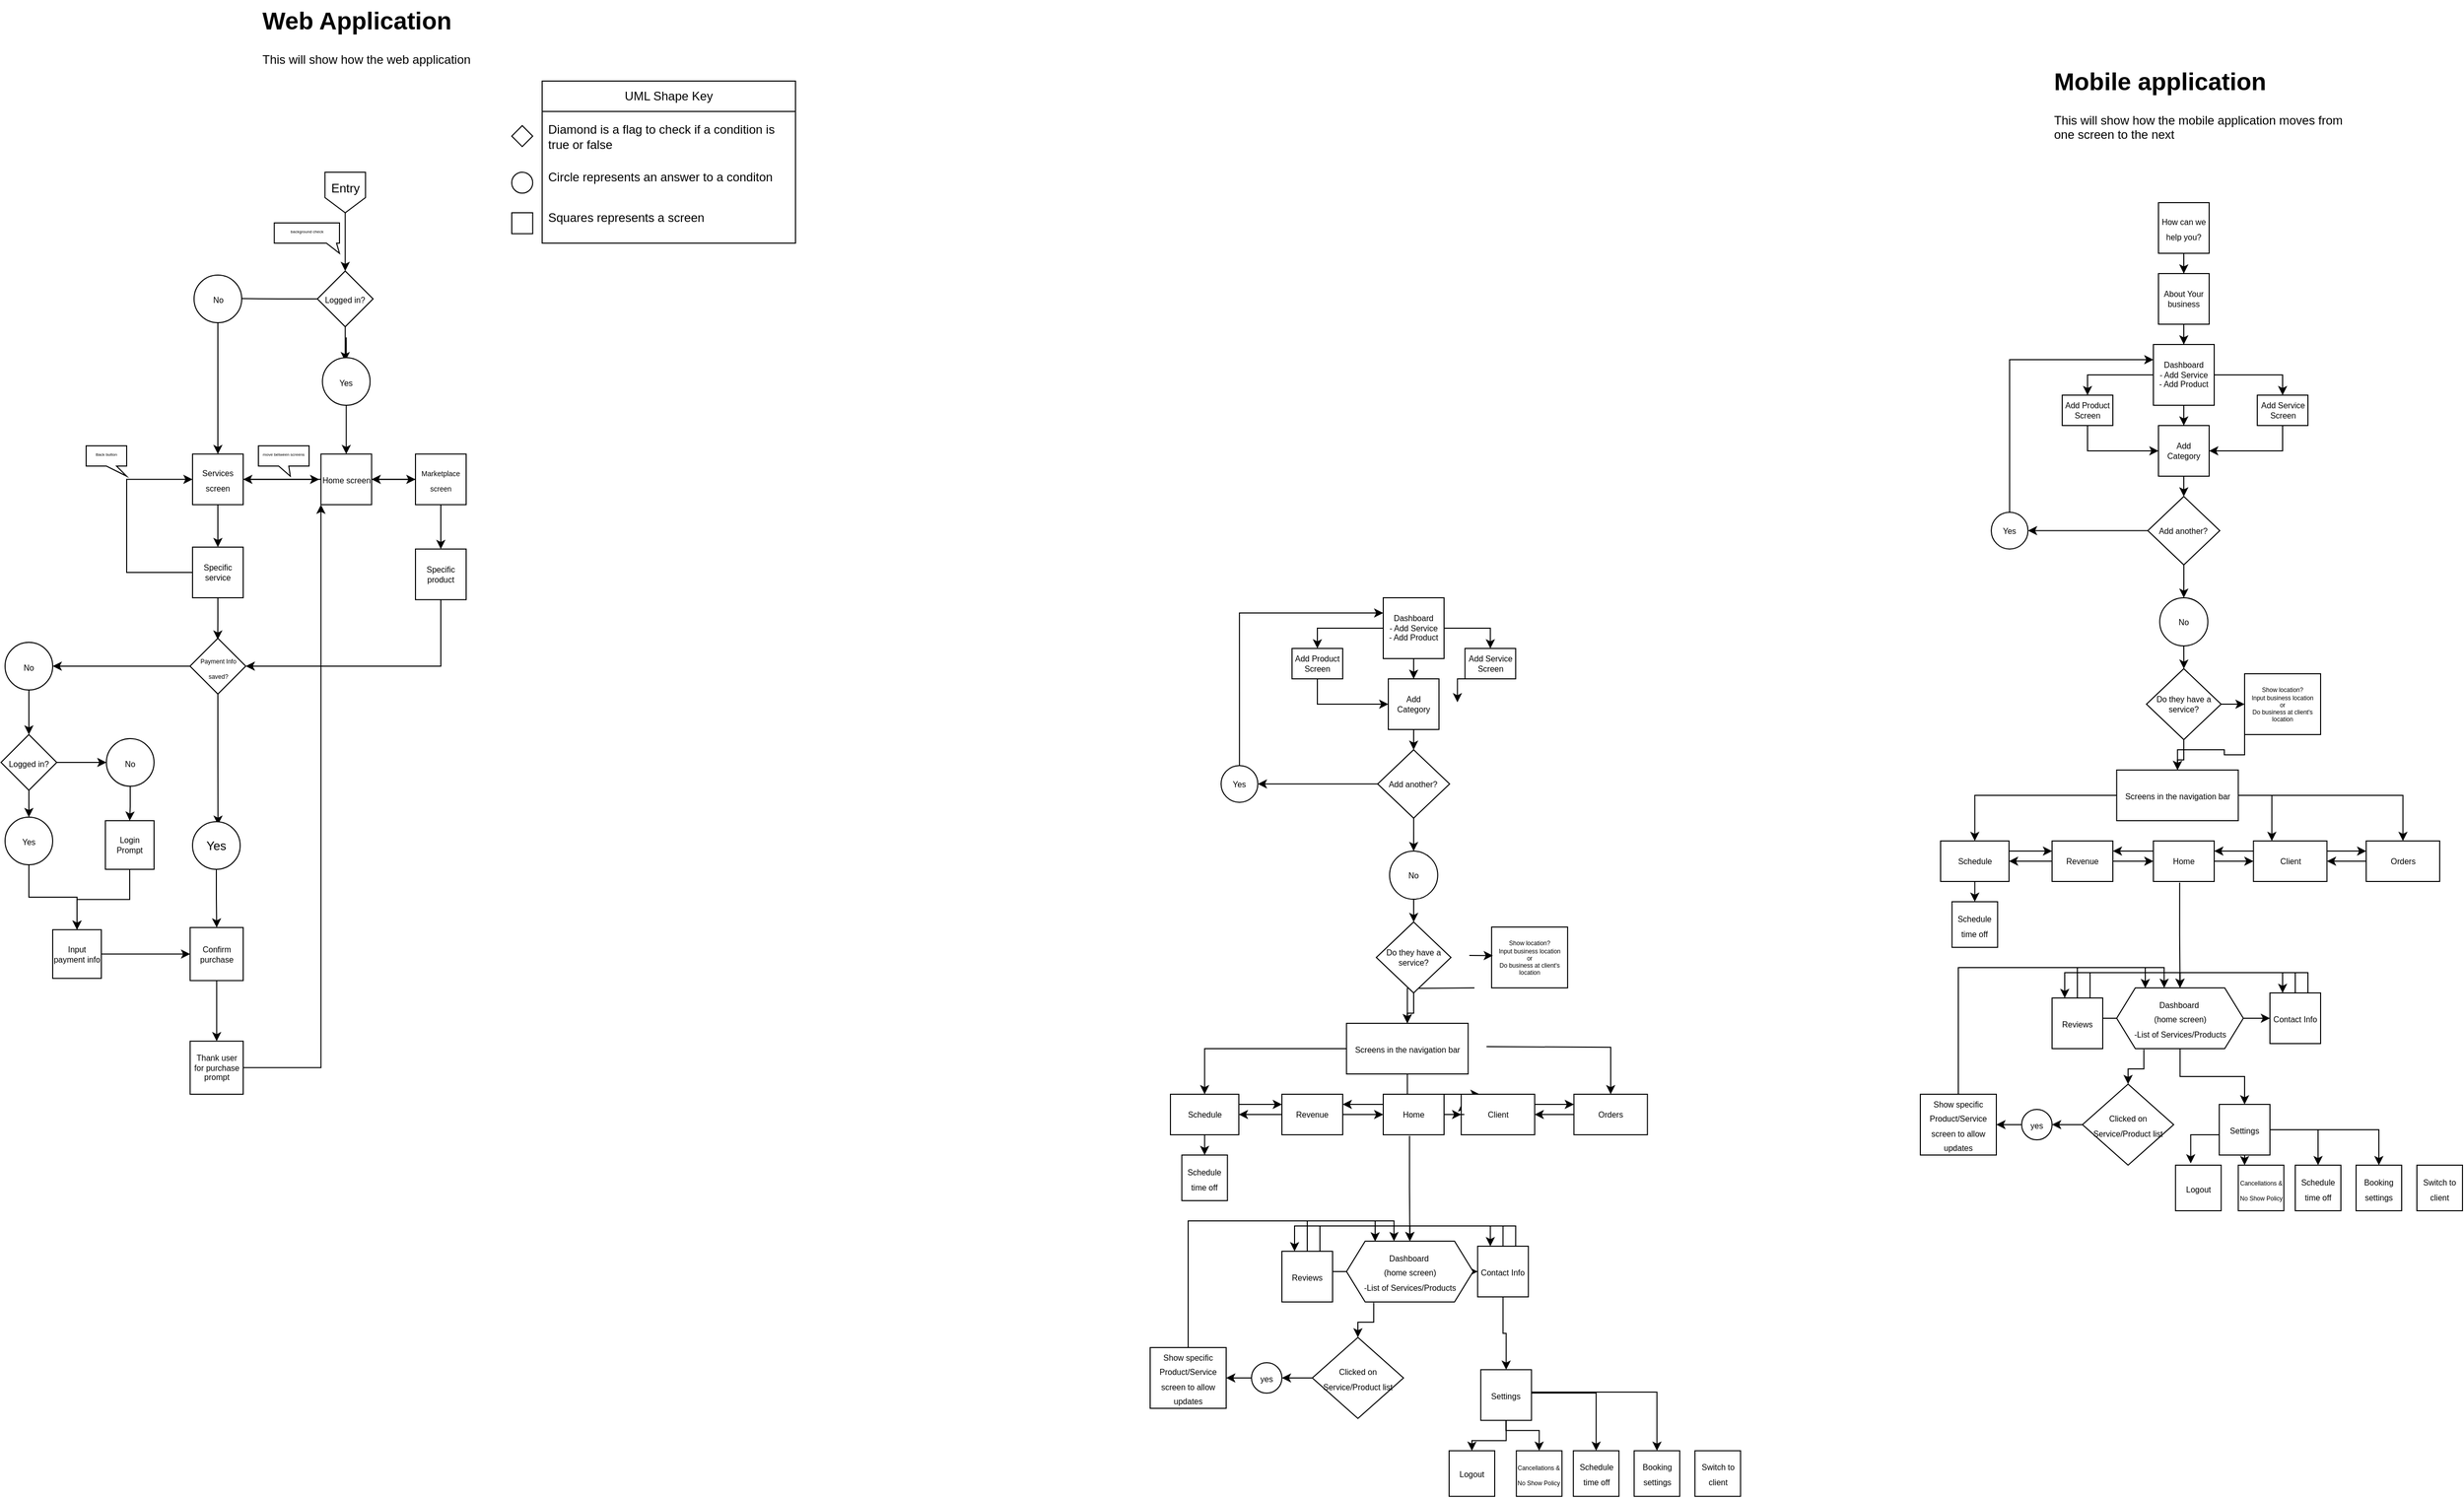 <mxfile version="24.7.17">
  <diagram name="Page-1" id="rSMZ6AlR001EZLdGAVFS">
    <mxGraphModel dx="2523" dy="633" grid="1" gridSize="10" guides="1" tooltips="1" connect="1" arrows="1" fold="1" page="1" pageScale="1" pageWidth="850" pageHeight="1100" math="0" shadow="0">
      <root>
        <mxCell id="0" />
        <mxCell id="1" parent="0" />
        <mxCell id="dexEl2o01k-u0EFsVKIC-5" value="" style="edgeStyle=orthogonalEdgeStyle;rounded=0;orthogonalLoop=1;jettySize=auto;html=1;" parent="1" source="dexEl2o01k-u0EFsVKIC-1" target="dexEl2o01k-u0EFsVKIC-2" edge="1">
          <mxGeometry relative="1" as="geometry" />
        </mxCell>
        <mxCell id="dexEl2o01k-u0EFsVKIC-1" value="&lt;font style=&quot;font-size: 8px;&quot;&gt;How can we help you?&lt;/font&gt;" style="whiteSpace=wrap;html=1;aspect=fixed;" parent="1" vertex="1">
          <mxGeometry x="1295" y="320" width="50" height="50" as="geometry" />
        </mxCell>
        <mxCell id="dexEl2o01k-u0EFsVKIC-6" value="" style="edgeStyle=orthogonalEdgeStyle;rounded=0;orthogonalLoop=1;jettySize=auto;html=1;fontSize=8;" parent="1" source="dexEl2o01k-u0EFsVKIC-2" target="dexEl2o01k-u0EFsVKIC-34" edge="1">
          <mxGeometry relative="1" as="geometry" />
        </mxCell>
        <mxCell id="dexEl2o01k-u0EFsVKIC-2" value="About Your business" style="whiteSpace=wrap;html=1;aspect=fixed;fontSize=8;" parent="1" vertex="1">
          <mxGeometry x="1295" y="390" width="50" height="50" as="geometry" />
        </mxCell>
        <mxCell id="dexEl2o01k-u0EFsVKIC-10" value="" style="edgeStyle=orthogonalEdgeStyle;rounded=0;orthogonalLoop=1;jettySize=auto;html=1;fontSize=8;entryX=0.5;entryY=0;entryDx=0;entryDy=0;" parent="1" source="dexEl2o01k-u0EFsVKIC-34" target="dexEl2o01k-u0EFsVKIC-9" edge="1">
          <mxGeometry relative="1" as="geometry" />
        </mxCell>
        <mxCell id="dexEl2o01k-u0EFsVKIC-12" value="" style="edgeStyle=orthogonalEdgeStyle;rounded=0;orthogonalLoop=1;jettySize=auto;html=1;exitX=0;exitY=0.5;exitDx=0;exitDy=0;fontSize=8;entryX=0.5;entryY=0;entryDx=0;entryDy=0;" parent="1" source="dexEl2o01k-u0EFsVKIC-34" target="dexEl2o01k-u0EFsVKIC-11" edge="1">
          <mxGeometry relative="1" as="geometry" />
        </mxCell>
        <mxCell id="dexEl2o01k-u0EFsVKIC-23" value="" style="edgeStyle=orthogonalEdgeStyle;rounded=0;orthogonalLoop=1;jettySize=auto;html=1;exitX=0.5;exitY=1;exitDx=0;exitDy=0;fontSize=8;" parent="1" source="dexEl2o01k-u0EFsVKIC-34" target="dexEl2o01k-u0EFsVKIC-13" edge="1">
          <mxGeometry relative="1" as="geometry" />
        </mxCell>
        <mxCell id="dexEl2o01k-u0EFsVKIC-25" style="edgeStyle=orthogonalEdgeStyle;rounded=0;orthogonalLoop=1;jettySize=auto;html=1;exitX=0.5;exitY=1;exitDx=0;exitDy=0;entryX=1;entryY=0.5;entryDx=0;entryDy=0;fontSize=8;" parent="1" source="dexEl2o01k-u0EFsVKIC-9" target="dexEl2o01k-u0EFsVKIC-13" edge="1">
          <mxGeometry relative="1" as="geometry" />
        </mxCell>
        <mxCell id="dexEl2o01k-u0EFsVKIC-9" value="Add Service Screen" style="whiteSpace=wrap;html=1;fontSize=8;" parent="1" vertex="1">
          <mxGeometry x="1392.5" y="510" width="50" height="30" as="geometry" />
        </mxCell>
        <mxCell id="dexEl2o01k-u0EFsVKIC-26" style="edgeStyle=orthogonalEdgeStyle;rounded=0;orthogonalLoop=1;jettySize=auto;html=1;exitX=0.5;exitY=1;exitDx=0;exitDy=0;entryX=0;entryY=0.5;entryDx=0;entryDy=0;fontSize=8;" parent="1" source="dexEl2o01k-u0EFsVKIC-11" target="dexEl2o01k-u0EFsVKIC-13" edge="1">
          <mxGeometry relative="1" as="geometry" />
        </mxCell>
        <mxCell id="dexEl2o01k-u0EFsVKIC-11" value="Add Product Screen" style="whiteSpace=wrap;html=1;fontSize=8;" parent="1" vertex="1">
          <mxGeometry x="1200" y="510" width="50" height="30" as="geometry" />
        </mxCell>
        <mxCell id="dexEl2o01k-u0EFsVKIC-29" value="" style="edgeStyle=orthogonalEdgeStyle;rounded=0;orthogonalLoop=1;jettySize=auto;html=1;fontSize=8;" parent="1" source="dexEl2o01k-u0EFsVKIC-13" target="dexEl2o01k-u0EFsVKIC-28" edge="1">
          <mxGeometry relative="1" as="geometry" />
        </mxCell>
        <mxCell id="dexEl2o01k-u0EFsVKIC-13" value="Add Category" style="whiteSpace=wrap;html=1;aspect=fixed;fontSize=8;" parent="1" vertex="1">
          <mxGeometry x="1295" y="540" width="50" height="50" as="geometry" />
        </mxCell>
        <mxCell id="ZTmPgTyhNYrfy_NPzgEH-29" style="edgeStyle=orthogonalEdgeStyle;rounded=0;orthogonalLoop=1;jettySize=auto;html=1;exitX=0;exitY=1;exitDx=0;exitDy=0;" parent="1" source="dexEl2o01k-u0EFsVKIC-17" target="ZTmPgTyhNYrfy_NPzgEH-21" edge="1">
          <mxGeometry relative="1" as="geometry" />
        </mxCell>
        <mxCell id="dexEl2o01k-u0EFsVKIC-17" value="&lt;font style=&quot;font-size: 6px;&quot;&gt;Show location?&lt;br&gt;&lt;/font&gt;&lt;div style=&quot;font-size: 6px;&quot;&gt;&lt;font style=&quot;font-size: 6px;&quot;&gt;Input business location&lt;/font&gt;&lt;/div&gt;&lt;div style=&quot;font-size: 6px;&quot;&gt;&lt;font style=&quot;font-size: 6px;&quot;&gt;or&lt;/font&gt;&lt;/div&gt;&lt;div style=&quot;font-size: 6px;&quot;&gt;&lt;font style=&quot;font-size: 6px;&quot;&gt;Do business at client&#39;s location&lt;br&gt;&lt;/font&gt;&lt;/div&gt;" style="whiteSpace=wrap;html=1;fontSize=8;" parent="1" vertex="1">
          <mxGeometry x="1380" y="785" width="75" height="60" as="geometry" />
        </mxCell>
        <mxCell id="dexEl2o01k-u0EFsVKIC-31" value="" style="edgeStyle=orthogonalEdgeStyle;rounded=0;orthogonalLoop=1;jettySize=auto;html=1;fontSize=8;" parent="1" source="dexEl2o01k-u0EFsVKIC-28" target="dexEl2o01k-u0EFsVKIC-30" edge="1">
          <mxGeometry relative="1" as="geometry" />
        </mxCell>
        <mxCell id="dexEl2o01k-u0EFsVKIC-36" value="" style="edgeStyle=orthogonalEdgeStyle;rounded=0;orthogonalLoop=1;jettySize=auto;html=1;fontSize=8;" parent="1" source="dexEl2o01k-u0EFsVKIC-28" target="dexEl2o01k-u0EFsVKIC-35" edge="1">
          <mxGeometry relative="1" as="geometry" />
        </mxCell>
        <mxCell id="dexEl2o01k-u0EFsVKIC-28" value="Add another?" style="rhombus;whiteSpace=wrap;html=1;fontSize=8;" parent="1" vertex="1">
          <mxGeometry x="1284.48" y="610" width="71.05" height="67.5" as="geometry" />
        </mxCell>
        <mxCell id="dexEl2o01k-u0EFsVKIC-41" style="edgeStyle=orthogonalEdgeStyle;rounded=0;orthogonalLoop=1;jettySize=auto;html=1;exitX=0.5;exitY=0;exitDx=0;exitDy=0;entryX=0;entryY=0.25;entryDx=0;entryDy=0;" parent="1" source="dexEl2o01k-u0EFsVKIC-30" target="dexEl2o01k-u0EFsVKIC-34" edge="1">
          <mxGeometry relative="1" as="geometry">
            <mxPoint x="1198.205" y="470" as="targetPoint" />
          </mxGeometry>
        </mxCell>
        <mxCell id="dexEl2o01k-u0EFsVKIC-30" value="Yes" style="ellipse;whiteSpace=wrap;html=1;fontSize=8;" parent="1" vertex="1">
          <mxGeometry x="1130" y="625.63" width="36.25" height="36.25" as="geometry" />
        </mxCell>
        <mxCell id="dexEl2o01k-u0EFsVKIC-34" value="&lt;div style=&quot;font-size: 8px;&quot;&gt;Dashboard&lt;/div&gt;&lt;div style=&quot;font-size: 8px;&quot;&gt;- Add Service&lt;/div&gt;&lt;div style=&quot;font-size: 8px;&quot;&gt;- Add Product&lt;br style=&quot;font-size: 8px;&quot;&gt;&lt;/div&gt;" style="whiteSpace=wrap;html=1;aspect=fixed;fontSize=8;" parent="1" vertex="1">
          <mxGeometry x="1290" y="460" width="60" height="60" as="geometry" />
        </mxCell>
        <mxCell id="dexEl2o01k-u0EFsVKIC-42" value="" style="edgeStyle=orthogonalEdgeStyle;rounded=0;orthogonalLoop=1;jettySize=auto;html=1;" parent="1" source="dexEl2o01k-u0EFsVKIC-35" target="dexEl2o01k-u0EFsVKIC-39" edge="1">
          <mxGeometry relative="1" as="geometry" />
        </mxCell>
        <mxCell id="dexEl2o01k-u0EFsVKIC-35" value="No" style="ellipse;whiteSpace=wrap;html=1;fontSize=8;" parent="1" vertex="1">
          <mxGeometry x="1296.25" y="710" width="47.5" height="47.5" as="geometry" />
        </mxCell>
        <mxCell id="dexEl2o01k-u0EFsVKIC-45" value="" style="edgeStyle=orthogonalEdgeStyle;rounded=0;orthogonalLoop=1;jettySize=auto;html=1;" parent="1" source="dexEl2o01k-u0EFsVKIC-39" target="dexEl2o01k-u0EFsVKIC-17" edge="1">
          <mxGeometry relative="1" as="geometry" />
        </mxCell>
        <mxCell id="ZTmPgTyhNYrfy_NPzgEH-30" style="edgeStyle=orthogonalEdgeStyle;rounded=0;orthogonalLoop=1;jettySize=auto;html=1;exitX=0.5;exitY=1;exitDx=0;exitDy=0;" parent="1" source="dexEl2o01k-u0EFsVKIC-39" target="ZTmPgTyhNYrfy_NPzgEH-21" edge="1">
          <mxGeometry relative="1" as="geometry" />
        </mxCell>
        <mxCell id="dexEl2o01k-u0EFsVKIC-39" value="Do they have a service?" style="rhombus;whiteSpace=wrap;html=1;fontSize=8;" parent="1" vertex="1">
          <mxGeometry x="1283.16" y="780" width="73.68" height="70" as="geometry" />
        </mxCell>
        <mxCell id="ZTmPgTyhNYrfy_NPzgEH-2" value="" style="edgeStyle=orthogonalEdgeStyle;rounded=0;orthogonalLoop=1;jettySize=auto;html=1;" parent="1" source="dexEl2o01k-u0EFsVKIC-46" target="dexEl2o01k-u0EFsVKIC-47" edge="1">
          <mxGeometry relative="1" as="geometry" />
        </mxCell>
        <mxCell id="ZTmPgTyhNYrfy_NPzgEH-3" value="" style="edgeStyle=orthogonalEdgeStyle;rounded=0;orthogonalLoop=1;jettySize=auto;html=1;" parent="1" source="dexEl2o01k-u0EFsVKIC-46" target="ZTmPgTyhNYrfy_NPzgEH-1" edge="1">
          <mxGeometry relative="1" as="geometry" />
        </mxCell>
        <mxCell id="ZTmPgTyhNYrfy_NPzgEH-11" value="" style="edgeStyle=orthogonalEdgeStyle;rounded=0;orthogonalLoop=1;jettySize=auto;html=1;exitX=0.215;exitY=1.013;exitDx=0;exitDy=0;exitPerimeter=0;" parent="1" source="dexEl2o01k-u0EFsVKIC-46" target="ZTmPgTyhNYrfy_NPzgEH-10" edge="1">
          <mxGeometry relative="1" as="geometry" />
        </mxCell>
        <mxCell id="ZTmPgTyhNYrfy_NPzgEH-51" style="edgeStyle=orthogonalEdgeStyle;rounded=0;orthogonalLoop=1;jettySize=auto;html=1;" parent="1" source="dexEl2o01k-u0EFsVKIC-46" target="ZTmPgTyhNYrfy_NPzgEH-50" edge="1">
          <mxGeometry relative="1" as="geometry" />
        </mxCell>
        <mxCell id="dexEl2o01k-u0EFsVKIC-46" value="&lt;p align=&quot;center&quot; style=&quot;line-height: 70%;&quot;&gt;&lt;/p&gt;&lt;div align=&quot;center&quot;&gt;&lt;font style=&quot;font-size: 8px;&quot;&gt;&amp;nbsp;&amp;nbsp;&amp;nbsp; Dashboard&amp;nbsp;&amp;nbsp;&amp;nbsp;&amp;nbsp;&amp;nbsp;&lt;/font&gt;&lt;/div&gt;&lt;div align=&quot;center&quot;&gt;&lt;font style=&quot;font-size: 8px;&quot;&gt;(home screen)&lt;/font&gt;&lt;/div&gt;&lt;div align=&quot;center&quot;&gt;&lt;font style=&quot;font-size: 8px;&quot;&gt;-List of Services/Products&lt;br&gt;&lt;/font&gt;&lt;/div&gt;&lt;p align=&quot;center&quot;&gt;&lt;/p&gt;" style="shape=hexagon;perimeter=hexagonPerimeter2;whiteSpace=wrap;html=1;fixedSize=1;size=18.41;align=center;" parent="1" vertex="1">
          <mxGeometry x="1253.75" y="1095" width="125" height="60" as="geometry" />
        </mxCell>
        <mxCell id="ZTmPgTyhNYrfy_NPzgEH-6" style="edgeStyle=orthogonalEdgeStyle;rounded=0;orthogonalLoop=1;jettySize=auto;html=1;exitX=0.5;exitY=0;exitDx=0;exitDy=0;entryX=0.375;entryY=0;entryDx=0;entryDy=0;" parent="1" source="dexEl2o01k-u0EFsVKIC-47" target="dexEl2o01k-u0EFsVKIC-46" edge="1">
          <mxGeometry relative="1" as="geometry" />
        </mxCell>
        <mxCell id="ZTmPgTyhNYrfy_NPzgEH-7" style="edgeStyle=orthogonalEdgeStyle;rounded=0;orthogonalLoop=1;jettySize=auto;html=1;exitX=0.75;exitY=0;exitDx=0;exitDy=0;entryX=0.25;entryY=0;entryDx=0;entryDy=0;" parent="1" source="dexEl2o01k-u0EFsVKIC-47" target="ZTmPgTyhNYrfy_NPzgEH-1" edge="1">
          <mxGeometry relative="1" as="geometry" />
        </mxCell>
        <mxCell id="dexEl2o01k-u0EFsVKIC-47" value="&lt;font style=&quot;font-size: 8px;&quot;&gt;Reviews&lt;/font&gt;" style="whiteSpace=wrap;html=1;aspect=fixed;" parent="1" vertex="1">
          <mxGeometry x="1190" y="1105" width="50" height="50" as="geometry" />
        </mxCell>
        <mxCell id="ZTmPgTyhNYrfy_NPzgEH-8" style="edgeStyle=orthogonalEdgeStyle;rounded=0;orthogonalLoop=1;jettySize=auto;html=1;exitX=0.5;exitY=0;exitDx=0;exitDy=0;entryX=0.5;entryY=0;entryDx=0;entryDy=0;" parent="1" source="ZTmPgTyhNYrfy_NPzgEH-1" target="dexEl2o01k-u0EFsVKIC-46" edge="1">
          <mxGeometry relative="1" as="geometry" />
        </mxCell>
        <mxCell id="ZTmPgTyhNYrfy_NPzgEH-9" style="edgeStyle=orthogonalEdgeStyle;rounded=0;orthogonalLoop=1;jettySize=auto;html=1;exitX=0.75;exitY=0;exitDx=0;exitDy=0;entryX=0.25;entryY=0;entryDx=0;entryDy=0;" parent="1" source="ZTmPgTyhNYrfy_NPzgEH-1" target="dexEl2o01k-u0EFsVKIC-47" edge="1">
          <mxGeometry relative="1" as="geometry" />
        </mxCell>
        <mxCell id="ZTmPgTyhNYrfy_NPzgEH-1" value="&lt;font style=&quot;font-size: 8px;&quot;&gt;Contact Info&lt;/font&gt;" style="whiteSpace=wrap;html=1;aspect=fixed;" parent="1" vertex="1">
          <mxGeometry x="1405" y="1100" width="50" height="50" as="geometry" />
        </mxCell>
        <mxCell id="ZTmPgTyhNYrfy_NPzgEH-13" value="" style="edgeStyle=orthogonalEdgeStyle;rounded=0;orthogonalLoop=1;jettySize=auto;html=1;exitX=0;exitY=0.5;exitDx=0;exitDy=0;" parent="1" source="ZTmPgTyhNYrfy_NPzgEH-10" target="ZTmPgTyhNYrfy_NPzgEH-12" edge="1">
          <mxGeometry relative="1" as="geometry" />
        </mxCell>
        <mxCell id="ZTmPgTyhNYrfy_NPzgEH-10" value="&lt;font style=&quot;font-size: 8px;&quot;&gt;Clicked on Service/Product list&lt;/font&gt;" style="rhombus;whiteSpace=wrap;html=1;" parent="1" vertex="1">
          <mxGeometry x="1220" y="1190" width="90" height="80" as="geometry" />
        </mxCell>
        <mxCell id="ZTmPgTyhNYrfy_NPzgEH-15" value="" style="edgeStyle=orthogonalEdgeStyle;rounded=0;orthogonalLoop=1;jettySize=auto;html=1;" parent="1" source="ZTmPgTyhNYrfy_NPzgEH-12" target="ZTmPgTyhNYrfy_NPzgEH-14" edge="1">
          <mxGeometry relative="1" as="geometry" />
        </mxCell>
        <mxCell id="ZTmPgTyhNYrfy_NPzgEH-12" value="&lt;p style=&quot;line-height: 100%;&quot;&gt;&lt;font style=&quot;font-size: 8px;&quot;&gt;yes&lt;/font&gt;&lt;/p&gt;" style="ellipse;whiteSpace=wrap;html=1;" parent="1" vertex="1">
          <mxGeometry x="1160" y="1215" width="30" height="30" as="geometry" />
        </mxCell>
        <mxCell id="ZTmPgTyhNYrfy_NPzgEH-14" value="&lt;font style=&quot;font-size: 8px;&quot;&gt;Show specific Product/Service screen to allow updates&lt;br&gt;&lt;/font&gt;" style="whiteSpace=wrap;html=1;" parent="1" vertex="1">
          <mxGeometry x="1060" y="1200" width="75" height="60" as="geometry" />
        </mxCell>
        <mxCell id="ZTmPgTyhNYrfy_NPzgEH-16" style="edgeStyle=orthogonalEdgeStyle;rounded=0;orthogonalLoop=1;jettySize=auto;html=1;exitX=0.5;exitY=0;exitDx=0;exitDy=0;entryX=0.226;entryY=0.004;entryDx=0;entryDy=0;entryPerimeter=0;" parent="1" source="ZTmPgTyhNYrfy_NPzgEH-14" target="dexEl2o01k-u0EFsVKIC-46" edge="1">
          <mxGeometry relative="1" as="geometry" />
        </mxCell>
        <mxCell id="ZTmPgTyhNYrfy_NPzgEH-39" style="edgeStyle=orthogonalEdgeStyle;rounded=0;orthogonalLoop=1;jettySize=auto;html=1;" parent="1" source="ZTmPgTyhNYrfy_NPzgEH-21" target="ZTmPgTyhNYrfy_NPzgEH-23" edge="1">
          <mxGeometry relative="1" as="geometry" />
        </mxCell>
        <mxCell id="ZTmPgTyhNYrfy_NPzgEH-41" style="edgeStyle=orthogonalEdgeStyle;rounded=0;orthogonalLoop=1;jettySize=auto;html=1;entryX=0.25;entryY=0;entryDx=0;entryDy=0;" parent="1" source="ZTmPgTyhNYrfy_NPzgEH-21" target="ZTmPgTyhNYrfy_NPzgEH-25" edge="1">
          <mxGeometry relative="1" as="geometry" />
        </mxCell>
        <mxCell id="ZTmPgTyhNYrfy_NPzgEH-42" style="edgeStyle=orthogonalEdgeStyle;rounded=0;orthogonalLoop=1;jettySize=auto;html=1;" parent="1" source="ZTmPgTyhNYrfy_NPzgEH-21" target="ZTmPgTyhNYrfy_NPzgEH-27" edge="1">
          <mxGeometry relative="1" as="geometry" />
        </mxCell>
        <mxCell id="ZTmPgTyhNYrfy_NPzgEH-21" value="&lt;font style=&quot;font-size: 8px;&quot;&gt;Screens in the navigation bar&lt;/font&gt;" style="rounded=0;whiteSpace=wrap;html=1;" parent="1" vertex="1">
          <mxGeometry x="1253.75" y="880" width="120" height="50" as="geometry" />
        </mxCell>
        <mxCell id="ZTmPgTyhNYrfy_NPzgEH-36" style="edgeStyle=orthogonalEdgeStyle;rounded=0;orthogonalLoop=1;jettySize=auto;html=1;exitX=1;exitY=0.25;exitDx=0;exitDy=0;entryX=0;entryY=0.25;entryDx=0;entryDy=0;" parent="1" source="ZTmPgTyhNYrfy_NPzgEH-23" target="ZTmPgTyhNYrfy_NPzgEH-24" edge="1">
          <mxGeometry relative="1" as="geometry" />
        </mxCell>
        <mxCell id="ZTmPgTyhNYrfy_NPzgEH-49" value="" style="edgeStyle=orthogonalEdgeStyle;rounded=0;orthogonalLoop=1;jettySize=auto;html=1;" parent="1" source="ZTmPgTyhNYrfy_NPzgEH-23" target="ZTmPgTyhNYrfy_NPzgEH-48" edge="1">
          <mxGeometry relative="1" as="geometry" />
        </mxCell>
        <mxCell id="ZTmPgTyhNYrfy_NPzgEH-23" value="Schedule" style="rounded=0;whiteSpace=wrap;html=1;fontSize=8;" parent="1" vertex="1">
          <mxGeometry x="1080" y="950" width="67.5" height="40" as="geometry" />
        </mxCell>
        <mxCell id="ZTmPgTyhNYrfy_NPzgEH-33" value="" style="edgeStyle=orthogonalEdgeStyle;rounded=0;orthogonalLoop=1;jettySize=auto;html=1;" parent="1" source="ZTmPgTyhNYrfy_NPzgEH-24" target="ZTmPgTyhNYrfy_NPzgEH-23" edge="1">
          <mxGeometry relative="1" as="geometry" />
        </mxCell>
        <mxCell id="ZTmPgTyhNYrfy_NPzgEH-44" style="edgeStyle=orthogonalEdgeStyle;rounded=0;orthogonalLoop=1;jettySize=auto;html=1;entryX=0;entryY=0.5;entryDx=0;entryDy=0;" parent="1" source="ZTmPgTyhNYrfy_NPzgEH-24" target="ZTmPgTyhNYrfy_NPzgEH-43" edge="1">
          <mxGeometry relative="1" as="geometry" />
        </mxCell>
        <mxCell id="ZTmPgTyhNYrfy_NPzgEH-24" value="Revenue" style="rounded=0;whiteSpace=wrap;html=1;fontSize=8;" parent="1" vertex="1">
          <mxGeometry x="1190" y="950" width="60" height="40" as="geometry" />
        </mxCell>
        <mxCell id="ZTmPgTyhNYrfy_NPzgEH-38" style="edgeStyle=orthogonalEdgeStyle;rounded=0;orthogonalLoop=1;jettySize=auto;html=1;exitX=1;exitY=0.25;exitDx=0;exitDy=0;entryX=0;entryY=0.25;entryDx=0;entryDy=0;" parent="1" source="ZTmPgTyhNYrfy_NPzgEH-25" target="ZTmPgTyhNYrfy_NPzgEH-27" edge="1">
          <mxGeometry relative="1" as="geometry" />
        </mxCell>
        <mxCell id="ZTmPgTyhNYrfy_NPzgEH-46" style="edgeStyle=orthogonalEdgeStyle;rounded=0;orthogonalLoop=1;jettySize=auto;html=1;exitX=0;exitY=0.25;exitDx=0;exitDy=0;entryX=1;entryY=0.25;entryDx=0;entryDy=0;" parent="1" source="ZTmPgTyhNYrfy_NPzgEH-25" target="ZTmPgTyhNYrfy_NPzgEH-43" edge="1">
          <mxGeometry relative="1" as="geometry" />
        </mxCell>
        <mxCell id="ZTmPgTyhNYrfy_NPzgEH-25" value="Client" style="rounded=0;whiteSpace=wrap;html=1;fontSize=8;" parent="1" vertex="1">
          <mxGeometry x="1388.75" y="950" width="72.5" height="40" as="geometry" />
        </mxCell>
        <mxCell id="ZTmPgTyhNYrfy_NPzgEH-28" value="" style="edgeStyle=orthogonalEdgeStyle;rounded=0;orthogonalLoop=1;jettySize=auto;html=1;exitX=0.432;exitY=1.029;exitDx=0;exitDy=0;exitPerimeter=0;" parent="1" source="ZTmPgTyhNYrfy_NPzgEH-43" target="dexEl2o01k-u0EFsVKIC-46" edge="1">
          <mxGeometry relative="1" as="geometry" />
        </mxCell>
        <mxCell id="ZTmPgTyhNYrfy_NPzgEH-31" value="" style="edgeStyle=orthogonalEdgeStyle;rounded=0;orthogonalLoop=1;jettySize=auto;html=1;" parent="1" source="ZTmPgTyhNYrfy_NPzgEH-27" target="ZTmPgTyhNYrfy_NPzgEH-25" edge="1">
          <mxGeometry relative="1" as="geometry" />
        </mxCell>
        <mxCell id="ZTmPgTyhNYrfy_NPzgEH-27" value="Orders" style="rounded=0;whiteSpace=wrap;html=1;fontSize=8;" parent="1" vertex="1">
          <mxGeometry x="1500" y="950" width="72.5" height="40" as="geometry" />
        </mxCell>
        <mxCell id="ZTmPgTyhNYrfy_NPzgEH-45" style="edgeStyle=orthogonalEdgeStyle;rounded=0;orthogonalLoop=1;jettySize=auto;html=1;" parent="1" source="ZTmPgTyhNYrfy_NPzgEH-43" target="ZTmPgTyhNYrfy_NPzgEH-25" edge="1">
          <mxGeometry relative="1" as="geometry" />
        </mxCell>
        <mxCell id="ZTmPgTyhNYrfy_NPzgEH-47" style="edgeStyle=orthogonalEdgeStyle;rounded=0;orthogonalLoop=1;jettySize=auto;html=1;exitX=0;exitY=0.25;exitDx=0;exitDy=0;entryX=1;entryY=0.25;entryDx=0;entryDy=0;" parent="1" source="ZTmPgTyhNYrfy_NPzgEH-43" target="ZTmPgTyhNYrfy_NPzgEH-24" edge="1">
          <mxGeometry relative="1" as="geometry" />
        </mxCell>
        <mxCell id="ZTmPgTyhNYrfy_NPzgEH-43" value="Home" style="rounded=0;whiteSpace=wrap;html=1;fontSize=8;" parent="1" vertex="1">
          <mxGeometry x="1290" y="950" width="60" height="40" as="geometry" />
        </mxCell>
        <mxCell id="ZTmPgTyhNYrfy_NPzgEH-48" value="&lt;font style=&quot;font-size: 8px;&quot;&gt;Schedule time off&lt;/font&gt;" style="whiteSpace=wrap;html=1;aspect=fixed;" parent="1" vertex="1">
          <mxGeometry x="1091.25" y="1010" width="45" height="45" as="geometry" />
        </mxCell>
        <mxCell id="ZTmPgTyhNYrfy_NPzgEH-53" value="" style="edgeStyle=orthogonalEdgeStyle;rounded=0;orthogonalLoop=1;jettySize=auto;html=1;" parent="1" source="ZTmPgTyhNYrfy_NPzgEH-50" target="ZTmPgTyhNYrfy_NPzgEH-52" edge="1">
          <mxGeometry relative="1" as="geometry" />
        </mxCell>
        <mxCell id="ZTmPgTyhNYrfy_NPzgEH-55" style="edgeStyle=orthogonalEdgeStyle;rounded=0;orthogonalLoop=1;jettySize=auto;html=1;entryX=0.5;entryY=0;entryDx=0;entryDy=0;" parent="1" source="ZTmPgTyhNYrfy_NPzgEH-50" target="ZTmPgTyhNYrfy_NPzgEH-54" edge="1">
          <mxGeometry relative="1" as="geometry" />
        </mxCell>
        <mxCell id="ZTmPgTyhNYrfy_NPzgEH-61" style="edgeStyle=orthogonalEdgeStyle;rounded=0;orthogonalLoop=1;jettySize=auto;html=1;" parent="1" source="ZTmPgTyhNYrfy_NPzgEH-50" target="ZTmPgTyhNYrfy_NPzgEH-59" edge="1">
          <mxGeometry relative="1" as="geometry">
            <Array as="points">
              <mxPoint x="1390" y="1270" />
              <mxPoint x="1390" y="1270" />
            </Array>
          </mxGeometry>
        </mxCell>
        <mxCell id="ZTmPgTyhNYrfy_NPzgEH-50" value="&lt;font style=&quot;font-size: 8px;&quot;&gt;Settings&lt;/font&gt;" style="whiteSpace=wrap;html=1;aspect=fixed;" parent="1" vertex="1">
          <mxGeometry x="1355" y="1210" width="50" height="50" as="geometry" />
        </mxCell>
        <mxCell id="ZTmPgTyhNYrfy_NPzgEH-52" value="&lt;font style=&quot;font-size: 8px;&quot;&gt;Schedule time off&lt;/font&gt;" style="whiteSpace=wrap;html=1;aspect=fixed;" parent="1" vertex="1">
          <mxGeometry x="1430" y="1270" width="45" height="45" as="geometry" />
        </mxCell>
        <mxCell id="ZTmPgTyhNYrfy_NPzgEH-54" value="&lt;font style=&quot;font-size: 8px;&quot;&gt;Booking settings&lt;br&gt;&lt;/font&gt;" style="whiteSpace=wrap;html=1;aspect=fixed;" parent="1" vertex="1">
          <mxGeometry x="1490" y="1270" width="45" height="45" as="geometry" />
        </mxCell>
        <mxCell id="ZTmPgTyhNYrfy_NPzgEH-58" value="&lt;font style=&quot;font-size: 8px;&quot;&gt;Switch to client&lt;font style=&quot;font-size: 8px;&quot;&gt;&lt;br&gt;&lt;/font&gt;&lt;/font&gt;" style="whiteSpace=wrap;html=1;aspect=fixed;" parent="1" vertex="1">
          <mxGeometry x="1550" y="1270" width="45" height="45" as="geometry" />
        </mxCell>
        <mxCell id="ZTmPgTyhNYrfy_NPzgEH-59" value="&lt;font style=&quot;font-size: 6px;&quot;&gt;Cancellations &amp;amp; No Show Policy&lt;font style=&quot;font-size: 6px;&quot;&gt;&lt;br&gt;&lt;/font&gt;&lt;/font&gt;&lt;font style=&quot;font-size: 8px;&quot;&gt;&lt;font style=&quot;font-size: 8px;&quot;&gt;&lt;/font&gt;&lt;/font&gt;" style="whiteSpace=wrap;html=1;aspect=fixed;" parent="1" vertex="1">
          <mxGeometry x="1373.75" y="1270" width="45" height="45" as="geometry" />
        </mxCell>
        <mxCell id="ZTmPgTyhNYrfy_NPzgEH-60" value="&lt;font style=&quot;font-size: 8px;&quot;&gt;Logout&lt;/font&gt;" style="whiteSpace=wrap;html=1;aspect=fixed;" parent="1" vertex="1">
          <mxGeometry x="1311.84" y="1270" width="45" height="45" as="geometry" />
        </mxCell>
        <mxCell id="ZTmPgTyhNYrfy_NPzgEH-62" style="edgeStyle=orthogonalEdgeStyle;rounded=0;orthogonalLoop=1;jettySize=auto;html=1;entryX=0.333;entryY=-0.038;entryDx=0;entryDy=0;entryPerimeter=0;" parent="1" source="ZTmPgTyhNYrfy_NPzgEH-50" target="ZTmPgTyhNYrfy_NPzgEH-60" edge="1">
          <mxGeometry relative="1" as="geometry">
            <Array as="points">
              <mxPoint x="1327" y="1240" />
            </Array>
          </mxGeometry>
        </mxCell>
        <mxCell id="xhTG9sG-Ifc8RL8A9ZPW-75" value="" style="edgeStyle=orthogonalEdgeStyle;rounded=0;orthogonalLoop=1;jettySize=auto;html=1;" parent="1" source="xhTG9sG-Ifc8RL8A9ZPW-76" target="xhTG9sG-Ifc8RL8A9ZPW-78" edge="1">
          <mxGeometry relative="1" as="geometry" />
        </mxCell>
        <mxCell id="8h6PLY2kkp4YnqkgQTWt-44" style="edgeStyle=orthogonalEdgeStyle;rounded=0;orthogonalLoop=1;jettySize=auto;html=1;" edge="1" parent="1" source="xhTG9sG-Ifc8RL8A9ZPW-76">
          <mxGeometry relative="1" as="geometry">
            <mxPoint x="-520" y="593.13" as="targetPoint" />
          </mxGeometry>
        </mxCell>
        <mxCell id="xhTG9sG-Ifc8RL8A9ZPW-76" value="&lt;font style=&quot;font-size: 8px;&quot;&gt;Services screen&lt;/font&gt;" style="whiteSpace=wrap;html=1;aspect=fixed;" parent="1" vertex="1">
          <mxGeometry x="-645" y="568.13" width="50" height="50" as="geometry" />
        </mxCell>
        <mxCell id="8h6PLY2kkp4YnqkgQTWt-43" style="edgeStyle=orthogonalEdgeStyle;rounded=0;orthogonalLoop=1;jettySize=auto;html=1;entryX=0;entryY=0.5;entryDx=0;entryDy=0;exitX=0;exitY=0.5;exitDx=0;exitDy=0;" edge="1" parent="1" source="xhTG9sG-Ifc8RL8A9ZPW-78" target="xhTG9sG-Ifc8RL8A9ZPW-76">
          <mxGeometry relative="1" as="geometry">
            <Array as="points">
              <mxPoint x="-710" y="685" />
              <mxPoint x="-710" y="593" />
            </Array>
          </mxGeometry>
        </mxCell>
        <mxCell id="8h6PLY2kkp4YnqkgQTWt-49" value="" style="edgeStyle=orthogonalEdgeStyle;rounded=0;orthogonalLoop=1;jettySize=auto;html=1;entryX=0.498;entryY=0.023;entryDx=0;entryDy=0;entryPerimeter=0;" edge="1" parent="1" source="xhTG9sG-Ifc8RL8A9ZPW-78" target="8h6PLY2kkp4YnqkgQTWt-51">
          <mxGeometry relative="1" as="geometry">
            <mxPoint x="-620" y="757.5" as="targetPoint" />
          </mxGeometry>
        </mxCell>
        <mxCell id="xhTG9sG-Ifc8RL8A9ZPW-78" value="Specific service" style="whiteSpace=wrap;html=1;aspect=fixed;fontSize=8;" parent="1" vertex="1">
          <mxGeometry x="-645" y="660" width="50" height="50" as="geometry" />
        </mxCell>
        <mxCell id="xhTG9sG-Ifc8RL8A9ZPW-79" value="" style="edgeStyle=orthogonalEdgeStyle;rounded=0;orthogonalLoop=1;jettySize=auto;html=1;fontSize=8;entryX=0.5;entryY=0;entryDx=0;entryDy=0;" parent="1" source="xhTG9sG-Ifc8RL8A9ZPW-95" target="xhTG9sG-Ifc8RL8A9ZPW-83" edge="1">
          <mxGeometry relative="1" as="geometry" />
        </mxCell>
        <mxCell id="xhTG9sG-Ifc8RL8A9ZPW-80" value="" style="edgeStyle=orthogonalEdgeStyle;rounded=0;orthogonalLoop=1;jettySize=auto;html=1;exitX=0;exitY=0.5;exitDx=0;exitDy=0;fontSize=8;entryX=0.5;entryY=0;entryDx=0;entryDy=0;" parent="1" source="xhTG9sG-Ifc8RL8A9ZPW-95" target="xhTG9sG-Ifc8RL8A9ZPW-85" edge="1">
          <mxGeometry relative="1" as="geometry" />
        </mxCell>
        <mxCell id="xhTG9sG-Ifc8RL8A9ZPW-81" value="" style="edgeStyle=orthogonalEdgeStyle;rounded=0;orthogonalLoop=1;jettySize=auto;html=1;exitX=0.5;exitY=1;exitDx=0;exitDy=0;fontSize=8;" parent="1" source="xhTG9sG-Ifc8RL8A9ZPW-95" target="xhTG9sG-Ifc8RL8A9ZPW-87" edge="1">
          <mxGeometry relative="1" as="geometry" />
        </mxCell>
        <mxCell id="xhTG9sG-Ifc8RL8A9ZPW-82" style="edgeStyle=orthogonalEdgeStyle;rounded=0;orthogonalLoop=1;jettySize=auto;html=1;exitX=0.5;exitY=1;exitDx=0;exitDy=0;entryX=1;entryY=0.5;entryDx=0;entryDy=0;fontSize=8;" parent="1" source="xhTG9sG-Ifc8RL8A9ZPW-83" edge="1">
          <mxGeometry relative="1" as="geometry">
            <mxPoint x="603.18" y="813.13" as="targetPoint" />
          </mxGeometry>
        </mxCell>
        <mxCell id="xhTG9sG-Ifc8RL8A9ZPW-83" value="Add Service Screen" style="whiteSpace=wrap;html=1;fontSize=8;" parent="1" vertex="1">
          <mxGeometry x="610.68" y="760" width="50" height="30" as="geometry" />
        </mxCell>
        <mxCell id="xhTG9sG-Ifc8RL8A9ZPW-84" style="edgeStyle=orthogonalEdgeStyle;rounded=0;orthogonalLoop=1;jettySize=auto;html=1;exitX=0.5;exitY=1;exitDx=0;exitDy=0;entryX=0;entryY=0.5;entryDx=0;entryDy=0;fontSize=8;" parent="1" source="xhTG9sG-Ifc8RL8A9ZPW-85" target="xhTG9sG-Ifc8RL8A9ZPW-87" edge="1">
          <mxGeometry relative="1" as="geometry" />
        </mxCell>
        <mxCell id="xhTG9sG-Ifc8RL8A9ZPW-85" value="Add Product Screen" style="whiteSpace=wrap;html=1;fontSize=8;" parent="1" vertex="1">
          <mxGeometry x="440" y="760" width="50" height="30" as="geometry" />
        </mxCell>
        <mxCell id="xhTG9sG-Ifc8RL8A9ZPW-86" value="" style="edgeStyle=orthogonalEdgeStyle;rounded=0;orthogonalLoop=1;jettySize=auto;html=1;fontSize=8;" parent="1" source="xhTG9sG-Ifc8RL8A9ZPW-87" target="xhTG9sG-Ifc8RL8A9ZPW-92" edge="1">
          <mxGeometry relative="1" as="geometry" />
        </mxCell>
        <mxCell id="xhTG9sG-Ifc8RL8A9ZPW-87" value="Add Category" style="whiteSpace=wrap;html=1;aspect=fixed;fontSize=8;" parent="1" vertex="1">
          <mxGeometry x="535" y="790" width="50" height="50" as="geometry" />
        </mxCell>
        <mxCell id="xhTG9sG-Ifc8RL8A9ZPW-88" style="edgeStyle=orthogonalEdgeStyle;rounded=0;orthogonalLoop=1;jettySize=auto;html=1;exitX=0;exitY=1;exitDx=0;exitDy=0;" parent="1" target="xhTG9sG-Ifc8RL8A9ZPW-121" edge="1">
          <mxGeometry relative="1" as="geometry">
            <mxPoint x="620" y="1095" as="sourcePoint" />
          </mxGeometry>
        </mxCell>
        <mxCell id="xhTG9sG-Ifc8RL8A9ZPW-89" value="&lt;font style=&quot;font-size: 6px;&quot;&gt;Show location?&lt;br&gt;&lt;/font&gt;&lt;div style=&quot;font-size: 6px;&quot;&gt;&lt;font style=&quot;font-size: 6px;&quot;&gt;Input business location&lt;/font&gt;&lt;/div&gt;&lt;div style=&quot;font-size: 6px;&quot;&gt;&lt;font style=&quot;font-size: 6px;&quot;&gt;or&lt;/font&gt;&lt;/div&gt;&lt;div style=&quot;font-size: 6px;&quot;&gt;&lt;font style=&quot;font-size: 6px;&quot;&gt;Do business at client&#39;s location&lt;br&gt;&lt;/font&gt;&lt;/div&gt;" style="whiteSpace=wrap;html=1;fontSize=8;" parent="1" vertex="1">
          <mxGeometry x="636.93" y="1035" width="75" height="60" as="geometry" />
        </mxCell>
        <mxCell id="xhTG9sG-Ifc8RL8A9ZPW-90" value="" style="edgeStyle=orthogonalEdgeStyle;rounded=0;orthogonalLoop=1;jettySize=auto;html=1;fontSize=8;" parent="1" source="xhTG9sG-Ifc8RL8A9ZPW-92" target="xhTG9sG-Ifc8RL8A9ZPW-94" edge="1">
          <mxGeometry relative="1" as="geometry" />
        </mxCell>
        <mxCell id="xhTG9sG-Ifc8RL8A9ZPW-91" value="" style="edgeStyle=orthogonalEdgeStyle;rounded=0;orthogonalLoop=1;jettySize=auto;html=1;fontSize=8;" parent="1" source="xhTG9sG-Ifc8RL8A9ZPW-92" target="xhTG9sG-Ifc8RL8A9ZPW-97" edge="1">
          <mxGeometry relative="1" as="geometry" />
        </mxCell>
        <mxCell id="xhTG9sG-Ifc8RL8A9ZPW-92" value="Add another?" style="rhombus;whiteSpace=wrap;html=1;fontSize=8;" parent="1" vertex="1">
          <mxGeometry x="524.48" y="860" width="71.05" height="67.5" as="geometry" />
        </mxCell>
        <mxCell id="xhTG9sG-Ifc8RL8A9ZPW-93" style="edgeStyle=orthogonalEdgeStyle;rounded=0;orthogonalLoop=1;jettySize=auto;html=1;exitX=0.5;exitY=0;exitDx=0;exitDy=0;entryX=0;entryY=0.25;entryDx=0;entryDy=0;" parent="1" source="xhTG9sG-Ifc8RL8A9ZPW-94" target="xhTG9sG-Ifc8RL8A9ZPW-95" edge="1">
          <mxGeometry relative="1" as="geometry">
            <mxPoint x="438.205" y="720" as="targetPoint" />
          </mxGeometry>
        </mxCell>
        <mxCell id="xhTG9sG-Ifc8RL8A9ZPW-94" value="Yes" style="ellipse;whiteSpace=wrap;html=1;fontSize=8;" parent="1" vertex="1">
          <mxGeometry x="370" y="875.63" width="36.25" height="36.25" as="geometry" />
        </mxCell>
        <mxCell id="xhTG9sG-Ifc8RL8A9ZPW-95" value="&lt;div style=&quot;font-size: 8px;&quot;&gt;Dashboard&lt;/div&gt;&lt;div style=&quot;font-size: 8px;&quot;&gt;- Add Service&lt;/div&gt;&lt;div style=&quot;font-size: 8px;&quot;&gt;- Add Product&lt;br style=&quot;font-size: 8px;&quot;&gt;&lt;/div&gt;" style="whiteSpace=wrap;html=1;aspect=fixed;fontSize=8;" parent="1" vertex="1">
          <mxGeometry x="530" y="710" width="60" height="60" as="geometry" />
        </mxCell>
        <mxCell id="xhTG9sG-Ifc8RL8A9ZPW-96" value="" style="edgeStyle=orthogonalEdgeStyle;rounded=0;orthogonalLoop=1;jettySize=auto;html=1;" parent="1" source="xhTG9sG-Ifc8RL8A9ZPW-97" target="xhTG9sG-Ifc8RL8A9ZPW-100" edge="1">
          <mxGeometry relative="1" as="geometry" />
        </mxCell>
        <mxCell id="xhTG9sG-Ifc8RL8A9ZPW-97" value="No" style="ellipse;whiteSpace=wrap;html=1;fontSize=8;" parent="1" vertex="1">
          <mxGeometry x="536.25" y="960" width="47.5" height="47.5" as="geometry" />
        </mxCell>
        <mxCell id="xhTG9sG-Ifc8RL8A9ZPW-98" value="" style="edgeStyle=orthogonalEdgeStyle;rounded=0;orthogonalLoop=1;jettySize=auto;html=1;" parent="1" edge="1">
          <mxGeometry relative="1" as="geometry">
            <mxPoint x="614.945" y="1063.059" as="sourcePoint" />
            <mxPoint x="638.18" y="1063.13" as="targetPoint" />
          </mxGeometry>
        </mxCell>
        <mxCell id="xhTG9sG-Ifc8RL8A9ZPW-99" style="edgeStyle=orthogonalEdgeStyle;rounded=0;orthogonalLoop=1;jettySize=auto;html=1;exitX=0.5;exitY=1;exitDx=0;exitDy=0;" parent="1" source="xhTG9sG-Ifc8RL8A9ZPW-100" target="xhTG9sG-Ifc8RL8A9ZPW-121" edge="1">
          <mxGeometry relative="1" as="geometry" />
        </mxCell>
        <mxCell id="xhTG9sG-Ifc8RL8A9ZPW-100" value="Do they have a service?" style="rhombus;whiteSpace=wrap;html=1;fontSize=8;" parent="1" vertex="1">
          <mxGeometry x="523.16" y="1030" width="73.68" height="70" as="geometry" />
        </mxCell>
        <mxCell id="xhTG9sG-Ifc8RL8A9ZPW-101" value="" style="edgeStyle=orthogonalEdgeStyle;rounded=0;orthogonalLoop=1;jettySize=auto;html=1;" parent="1" source="xhTG9sG-Ifc8RL8A9ZPW-105" target="xhTG9sG-Ifc8RL8A9ZPW-108" edge="1">
          <mxGeometry relative="1" as="geometry" />
        </mxCell>
        <mxCell id="xhTG9sG-Ifc8RL8A9ZPW-102" value="" style="edgeStyle=orthogonalEdgeStyle;rounded=0;orthogonalLoop=1;jettySize=auto;html=1;" parent="1" source="xhTG9sG-Ifc8RL8A9ZPW-105" target="xhTG9sG-Ifc8RL8A9ZPW-111" edge="1">
          <mxGeometry relative="1" as="geometry" />
        </mxCell>
        <mxCell id="xhTG9sG-Ifc8RL8A9ZPW-103" value="" style="edgeStyle=orthogonalEdgeStyle;rounded=0;orthogonalLoop=1;jettySize=auto;html=1;exitX=0.215;exitY=1.013;exitDx=0;exitDy=0;exitPerimeter=0;" parent="1" source="xhTG9sG-Ifc8RL8A9ZPW-105" target="xhTG9sG-Ifc8RL8A9ZPW-113" edge="1">
          <mxGeometry relative="1" as="geometry" />
        </mxCell>
        <mxCell id="xhTG9sG-Ifc8RL8A9ZPW-105" value="&lt;p align=&quot;center&quot; style=&quot;line-height: 70%;&quot;&gt;&lt;/p&gt;&lt;div align=&quot;center&quot;&gt;&lt;font style=&quot;font-size: 8px;&quot;&gt;&amp;nbsp;&amp;nbsp;&amp;nbsp; Dashboard&amp;nbsp;&amp;nbsp;&amp;nbsp;&amp;nbsp;&amp;nbsp;&lt;/font&gt;&lt;/div&gt;&lt;div align=&quot;center&quot;&gt;&lt;font style=&quot;font-size: 8px;&quot;&gt;(home screen)&lt;/font&gt;&lt;/div&gt;&lt;div align=&quot;center&quot;&gt;&lt;font style=&quot;font-size: 8px;&quot;&gt;-List of Services/Products&lt;br&gt;&lt;/font&gt;&lt;/div&gt;&lt;p align=&quot;center&quot;&gt;&lt;/p&gt;" style="shape=hexagon;perimeter=hexagonPerimeter2;whiteSpace=wrap;html=1;fixedSize=1;size=18.41;align=center;" parent="1" vertex="1">
          <mxGeometry x="493.75" y="1345" width="125" height="60" as="geometry" />
        </mxCell>
        <mxCell id="xhTG9sG-Ifc8RL8A9ZPW-106" style="edgeStyle=orthogonalEdgeStyle;rounded=0;orthogonalLoop=1;jettySize=auto;html=1;exitX=0.5;exitY=0;exitDx=0;exitDy=0;entryX=0.375;entryY=0;entryDx=0;entryDy=0;" parent="1" source="xhTG9sG-Ifc8RL8A9ZPW-108" target="xhTG9sG-Ifc8RL8A9ZPW-105" edge="1">
          <mxGeometry relative="1" as="geometry" />
        </mxCell>
        <mxCell id="xhTG9sG-Ifc8RL8A9ZPW-107" style="edgeStyle=orthogonalEdgeStyle;rounded=0;orthogonalLoop=1;jettySize=auto;html=1;exitX=0.75;exitY=0;exitDx=0;exitDy=0;entryX=0.25;entryY=0;entryDx=0;entryDy=0;" parent="1" source="xhTG9sG-Ifc8RL8A9ZPW-108" target="xhTG9sG-Ifc8RL8A9ZPW-111" edge="1">
          <mxGeometry relative="1" as="geometry" />
        </mxCell>
        <mxCell id="xhTG9sG-Ifc8RL8A9ZPW-108" value="&lt;font style=&quot;font-size: 8px;&quot;&gt;Reviews&lt;/font&gt;" style="whiteSpace=wrap;html=1;aspect=fixed;" parent="1" vertex="1">
          <mxGeometry x="430" y="1355" width="50" height="50" as="geometry" />
        </mxCell>
        <mxCell id="xhTG9sG-Ifc8RL8A9ZPW-109" style="edgeStyle=orthogonalEdgeStyle;rounded=0;orthogonalLoop=1;jettySize=auto;html=1;exitX=0.5;exitY=0;exitDx=0;exitDy=0;entryX=0.5;entryY=0;entryDx=0;entryDy=0;" parent="1" source="xhTG9sG-Ifc8RL8A9ZPW-111" target="xhTG9sG-Ifc8RL8A9ZPW-105" edge="1">
          <mxGeometry relative="1" as="geometry" />
        </mxCell>
        <mxCell id="xhTG9sG-Ifc8RL8A9ZPW-110" style="edgeStyle=orthogonalEdgeStyle;rounded=0;orthogonalLoop=1;jettySize=auto;html=1;exitX=0.75;exitY=0;exitDx=0;exitDy=0;entryX=0.25;entryY=0;entryDx=0;entryDy=0;" parent="1" source="xhTG9sG-Ifc8RL8A9ZPW-111" target="xhTG9sG-Ifc8RL8A9ZPW-108" edge="1">
          <mxGeometry relative="1" as="geometry" />
        </mxCell>
        <mxCell id="8h6PLY2kkp4YnqkgQTWt-16" value="" style="edgeStyle=orthogonalEdgeStyle;rounded=0;orthogonalLoop=1;jettySize=auto;html=1;" edge="1" parent="1" source="xhTG9sG-Ifc8RL8A9ZPW-111" target="xhTG9sG-Ifc8RL8A9ZPW-141">
          <mxGeometry relative="1" as="geometry" />
        </mxCell>
        <mxCell id="xhTG9sG-Ifc8RL8A9ZPW-111" value="&lt;font style=&quot;font-size: 8px;&quot;&gt;Contact Info&lt;/font&gt;" style="whiteSpace=wrap;html=1;aspect=fixed;" parent="1" vertex="1">
          <mxGeometry x="623.18" y="1350" width="50" height="50" as="geometry" />
        </mxCell>
        <mxCell id="xhTG9sG-Ifc8RL8A9ZPW-112" value="" style="edgeStyle=orthogonalEdgeStyle;rounded=0;orthogonalLoop=1;jettySize=auto;html=1;exitX=0;exitY=0.5;exitDx=0;exitDy=0;" parent="1" source="xhTG9sG-Ifc8RL8A9ZPW-113" target="xhTG9sG-Ifc8RL8A9ZPW-115" edge="1">
          <mxGeometry relative="1" as="geometry" />
        </mxCell>
        <mxCell id="xhTG9sG-Ifc8RL8A9ZPW-113" value="&lt;font style=&quot;font-size: 8px;&quot;&gt;Clicked on Service/Product list&lt;/font&gt;" style="rhombus;whiteSpace=wrap;html=1;" parent="1" vertex="1">
          <mxGeometry x="460" y="1440" width="90" height="80" as="geometry" />
        </mxCell>
        <mxCell id="xhTG9sG-Ifc8RL8A9ZPW-114" value="" style="edgeStyle=orthogonalEdgeStyle;rounded=0;orthogonalLoop=1;jettySize=auto;html=1;" parent="1" source="xhTG9sG-Ifc8RL8A9ZPW-115" target="xhTG9sG-Ifc8RL8A9ZPW-116" edge="1">
          <mxGeometry relative="1" as="geometry" />
        </mxCell>
        <mxCell id="xhTG9sG-Ifc8RL8A9ZPW-115" value="&lt;p style=&quot;line-height: 100%;&quot;&gt;&lt;font style=&quot;font-size: 8px;&quot;&gt;yes&lt;/font&gt;&lt;/p&gt;" style="ellipse;whiteSpace=wrap;html=1;" parent="1" vertex="1">
          <mxGeometry x="400" y="1465" width="30" height="30" as="geometry" />
        </mxCell>
        <mxCell id="xhTG9sG-Ifc8RL8A9ZPW-116" value="&lt;font style=&quot;font-size: 8px;&quot;&gt;Show specific Product/Service screen to allow updates&lt;br&gt;&lt;/font&gt;" style="whiteSpace=wrap;html=1;" parent="1" vertex="1">
          <mxGeometry x="300" y="1450" width="75" height="60" as="geometry" />
        </mxCell>
        <mxCell id="xhTG9sG-Ifc8RL8A9ZPW-117" style="edgeStyle=orthogonalEdgeStyle;rounded=0;orthogonalLoop=1;jettySize=auto;html=1;exitX=0.5;exitY=0;exitDx=0;exitDy=0;entryX=0.226;entryY=0.004;entryDx=0;entryDy=0;entryPerimeter=0;" parent="1" source="xhTG9sG-Ifc8RL8A9ZPW-116" target="xhTG9sG-Ifc8RL8A9ZPW-105" edge="1">
          <mxGeometry relative="1" as="geometry" />
        </mxCell>
        <mxCell id="xhTG9sG-Ifc8RL8A9ZPW-118" style="edgeStyle=orthogonalEdgeStyle;rounded=0;orthogonalLoop=1;jettySize=auto;html=1;" parent="1" source="xhTG9sG-Ifc8RL8A9ZPW-121" target="xhTG9sG-Ifc8RL8A9ZPW-124" edge="1">
          <mxGeometry relative="1" as="geometry" />
        </mxCell>
        <mxCell id="xhTG9sG-Ifc8RL8A9ZPW-119" style="edgeStyle=orthogonalEdgeStyle;rounded=0;orthogonalLoop=1;jettySize=auto;html=1;entryX=0.25;entryY=0;entryDx=0;entryDy=0;" parent="1" source="xhTG9sG-Ifc8RL8A9ZPW-121" target="xhTG9sG-Ifc8RL8A9ZPW-130" edge="1">
          <mxGeometry relative="1" as="geometry" />
        </mxCell>
        <mxCell id="xhTG9sG-Ifc8RL8A9ZPW-120" style="edgeStyle=orthogonalEdgeStyle;rounded=0;orthogonalLoop=1;jettySize=auto;html=1;" parent="1" target="xhTG9sG-Ifc8RL8A9ZPW-133" edge="1">
          <mxGeometry relative="1" as="geometry">
            <mxPoint x="631.93" y="1153.059" as="sourcePoint" />
          </mxGeometry>
        </mxCell>
        <mxCell id="xhTG9sG-Ifc8RL8A9ZPW-121" value="&lt;font style=&quot;font-size: 8px;&quot;&gt;Screens in the navigation bar&lt;/font&gt;" style="rounded=0;whiteSpace=wrap;html=1;" parent="1" vertex="1">
          <mxGeometry x="493.75" y="1130" width="120" height="50" as="geometry" />
        </mxCell>
        <mxCell id="xhTG9sG-Ifc8RL8A9ZPW-122" style="edgeStyle=orthogonalEdgeStyle;rounded=0;orthogonalLoop=1;jettySize=auto;html=1;exitX=1;exitY=0.25;exitDx=0;exitDy=0;entryX=0;entryY=0.25;entryDx=0;entryDy=0;" parent="1" source="xhTG9sG-Ifc8RL8A9ZPW-124" target="xhTG9sG-Ifc8RL8A9ZPW-127" edge="1">
          <mxGeometry relative="1" as="geometry" />
        </mxCell>
        <mxCell id="xhTG9sG-Ifc8RL8A9ZPW-123" value="" style="edgeStyle=orthogonalEdgeStyle;rounded=0;orthogonalLoop=1;jettySize=auto;html=1;" parent="1" source="xhTG9sG-Ifc8RL8A9ZPW-124" target="xhTG9sG-Ifc8RL8A9ZPW-137" edge="1">
          <mxGeometry relative="1" as="geometry" />
        </mxCell>
        <mxCell id="xhTG9sG-Ifc8RL8A9ZPW-124" value="Schedule" style="rounded=0;whiteSpace=wrap;html=1;fontSize=8;" parent="1" vertex="1">
          <mxGeometry x="320" y="1200" width="67.5" height="40" as="geometry" />
        </mxCell>
        <mxCell id="xhTG9sG-Ifc8RL8A9ZPW-125" value="" style="edgeStyle=orthogonalEdgeStyle;rounded=0;orthogonalLoop=1;jettySize=auto;html=1;" parent="1" source="xhTG9sG-Ifc8RL8A9ZPW-127" target="xhTG9sG-Ifc8RL8A9ZPW-124" edge="1">
          <mxGeometry relative="1" as="geometry" />
        </mxCell>
        <mxCell id="xhTG9sG-Ifc8RL8A9ZPW-126" style="edgeStyle=orthogonalEdgeStyle;rounded=0;orthogonalLoop=1;jettySize=auto;html=1;entryX=0;entryY=0.5;entryDx=0;entryDy=0;" parent="1" source="xhTG9sG-Ifc8RL8A9ZPW-127" target="xhTG9sG-Ifc8RL8A9ZPW-136" edge="1">
          <mxGeometry relative="1" as="geometry" />
        </mxCell>
        <mxCell id="xhTG9sG-Ifc8RL8A9ZPW-127" value="Revenue" style="rounded=0;whiteSpace=wrap;html=1;fontSize=8;" parent="1" vertex="1">
          <mxGeometry x="430" y="1200" width="60" height="40" as="geometry" />
        </mxCell>
        <mxCell id="xhTG9sG-Ifc8RL8A9ZPW-128" style="edgeStyle=orthogonalEdgeStyle;rounded=0;orthogonalLoop=1;jettySize=auto;html=1;exitX=1;exitY=0.25;exitDx=0;exitDy=0;entryX=0;entryY=0.25;entryDx=0;entryDy=0;" parent="1" source="xhTG9sG-Ifc8RL8A9ZPW-130" target="xhTG9sG-Ifc8RL8A9ZPW-133" edge="1">
          <mxGeometry relative="1" as="geometry" />
        </mxCell>
        <mxCell id="xhTG9sG-Ifc8RL8A9ZPW-129" style="edgeStyle=orthogonalEdgeStyle;rounded=0;orthogonalLoop=1;jettySize=auto;html=1;exitX=0;exitY=0.25;exitDx=0;exitDy=0;entryX=1;entryY=0.25;entryDx=0;entryDy=0;" parent="1" source="xhTG9sG-Ifc8RL8A9ZPW-130" edge="1">
          <mxGeometry relative="1" as="geometry">
            <mxPoint x="608.18" y="1208.13" as="targetPoint" />
          </mxGeometry>
        </mxCell>
        <mxCell id="xhTG9sG-Ifc8RL8A9ZPW-130" value="Client" style="rounded=0;whiteSpace=wrap;html=1;fontSize=8;" parent="1" vertex="1">
          <mxGeometry x="606.93" y="1200" width="72.5" height="40" as="geometry" />
        </mxCell>
        <mxCell id="xhTG9sG-Ifc8RL8A9ZPW-131" value="" style="edgeStyle=orthogonalEdgeStyle;rounded=0;orthogonalLoop=1;jettySize=auto;html=1;exitX=0.432;exitY=1.029;exitDx=0;exitDy=0;exitPerimeter=0;" parent="1" source="xhTG9sG-Ifc8RL8A9ZPW-136" target="xhTG9sG-Ifc8RL8A9ZPW-105" edge="1">
          <mxGeometry relative="1" as="geometry" />
        </mxCell>
        <mxCell id="xhTG9sG-Ifc8RL8A9ZPW-132" value="" style="edgeStyle=orthogonalEdgeStyle;rounded=0;orthogonalLoop=1;jettySize=auto;html=1;" parent="1" source="xhTG9sG-Ifc8RL8A9ZPW-133" target="xhTG9sG-Ifc8RL8A9ZPW-130" edge="1">
          <mxGeometry relative="1" as="geometry" />
        </mxCell>
        <mxCell id="xhTG9sG-Ifc8RL8A9ZPW-133" value="Orders" style="rounded=0;whiteSpace=wrap;html=1;fontSize=8;" parent="1" vertex="1">
          <mxGeometry x="718.18" y="1200" width="72.5" height="40" as="geometry" />
        </mxCell>
        <mxCell id="xhTG9sG-Ifc8RL8A9ZPW-134" style="edgeStyle=orthogonalEdgeStyle;rounded=0;orthogonalLoop=1;jettySize=auto;html=1;" parent="1" source="xhTG9sG-Ifc8RL8A9ZPW-136" target="xhTG9sG-Ifc8RL8A9ZPW-130" edge="1">
          <mxGeometry relative="1" as="geometry" />
        </mxCell>
        <mxCell id="xhTG9sG-Ifc8RL8A9ZPW-135" style="edgeStyle=orthogonalEdgeStyle;rounded=0;orthogonalLoop=1;jettySize=auto;html=1;exitX=0;exitY=0.25;exitDx=0;exitDy=0;entryX=1;entryY=0.25;entryDx=0;entryDy=0;" parent="1" source="xhTG9sG-Ifc8RL8A9ZPW-136" target="xhTG9sG-Ifc8RL8A9ZPW-127" edge="1">
          <mxGeometry relative="1" as="geometry" />
        </mxCell>
        <mxCell id="xhTG9sG-Ifc8RL8A9ZPW-136" value="Home" style="rounded=0;whiteSpace=wrap;html=1;fontSize=8;" parent="1" vertex="1">
          <mxGeometry x="530" y="1200" width="60" height="40" as="geometry" />
        </mxCell>
        <mxCell id="xhTG9sG-Ifc8RL8A9ZPW-137" value="&lt;font style=&quot;font-size: 8px;&quot;&gt;Schedule time off&lt;/font&gt;" style="whiteSpace=wrap;html=1;aspect=fixed;" parent="1" vertex="1">
          <mxGeometry x="331.25" y="1260" width="45" height="45" as="geometry" />
        </mxCell>
        <mxCell id="xhTG9sG-Ifc8RL8A9ZPW-138" value="" style="edgeStyle=orthogonalEdgeStyle;rounded=0;orthogonalLoop=1;jettySize=auto;html=1;exitX=1.003;exitY=0.461;exitDx=0;exitDy=0;exitPerimeter=0;" parent="1" source="xhTG9sG-Ifc8RL8A9ZPW-141" target="xhTG9sG-Ifc8RL8A9ZPW-142" edge="1">
          <mxGeometry relative="1" as="geometry">
            <mxPoint x="694.44" y="1495.059" as="sourcePoint" />
          </mxGeometry>
        </mxCell>
        <mxCell id="xhTG9sG-Ifc8RL8A9ZPW-139" style="edgeStyle=orthogonalEdgeStyle;rounded=0;orthogonalLoop=1;jettySize=auto;html=1;entryX=0.5;entryY=0;entryDx=0;entryDy=0;exitX=0.988;exitY=0.442;exitDx=0;exitDy=0;exitPerimeter=0;" parent="1" source="xhTG9sG-Ifc8RL8A9ZPW-141" target="xhTG9sG-Ifc8RL8A9ZPW-143" edge="1">
          <mxGeometry relative="1" as="geometry">
            <mxPoint x="694.44" y="1495.059" as="sourcePoint" />
          </mxGeometry>
        </mxCell>
        <mxCell id="xhTG9sG-Ifc8RL8A9ZPW-140" style="edgeStyle=orthogonalEdgeStyle;rounded=0;orthogonalLoop=1;jettySize=auto;html=1;exitX=0.497;exitY=0.983;exitDx=0;exitDy=0;exitPerimeter=0;entryX=0.5;entryY=0;entryDx=0;entryDy=0;" parent="1" source="xhTG9sG-Ifc8RL8A9ZPW-141" target="xhTG9sG-Ifc8RL8A9ZPW-145" edge="1">
          <mxGeometry relative="1" as="geometry">
            <Array as="points">
              <mxPoint x="651.26" y="1531.87" />
              <mxPoint x="684.26" y="1531.87" />
            </Array>
            <mxPoint x="651.26" y="1521.87" as="sourcePoint" />
            <mxPoint x="651.26" y="1531.87" as="targetPoint" />
          </mxGeometry>
        </mxCell>
        <mxCell id="8h6PLY2kkp4YnqkgQTWt-15" style="edgeStyle=orthogonalEdgeStyle;rounded=0;orthogonalLoop=1;jettySize=auto;html=1;" edge="1" parent="1" source="xhTG9sG-Ifc8RL8A9ZPW-141" target="xhTG9sG-Ifc8RL8A9ZPW-146">
          <mxGeometry relative="1" as="geometry" />
        </mxCell>
        <mxCell id="xhTG9sG-Ifc8RL8A9ZPW-141" value="&lt;font style=&quot;font-size: 8px;&quot;&gt;Settings&lt;/font&gt;" style="whiteSpace=wrap;html=1;aspect=fixed;" parent="1" vertex="1">
          <mxGeometry x="626.26" y="1471.87" width="50" height="50" as="geometry" />
        </mxCell>
        <mxCell id="xhTG9sG-Ifc8RL8A9ZPW-142" value="&lt;font style=&quot;font-size: 8px;&quot;&gt;Schedule time off&lt;/font&gt;" style="whiteSpace=wrap;html=1;aspect=fixed;" parent="1" vertex="1">
          <mxGeometry x="717.6" y="1551.87" width="45" height="45" as="geometry" />
        </mxCell>
        <mxCell id="xhTG9sG-Ifc8RL8A9ZPW-143" value="&lt;font style=&quot;font-size: 8px;&quot;&gt;Booking settings&lt;br&gt;&lt;/font&gt;" style="whiteSpace=wrap;html=1;aspect=fixed;" parent="1" vertex="1">
          <mxGeometry x="777.6" y="1551.87" width="45" height="45" as="geometry" />
        </mxCell>
        <mxCell id="xhTG9sG-Ifc8RL8A9ZPW-144" value="&lt;font style=&quot;font-size: 8px;&quot;&gt;Switch to client&lt;font style=&quot;font-size: 8px;&quot;&gt;&lt;br&gt;&lt;/font&gt;&lt;/font&gt;" style="whiteSpace=wrap;html=1;aspect=fixed;" parent="1" vertex="1">
          <mxGeometry x="837.6" y="1551.87" width="45" height="45" as="geometry" />
        </mxCell>
        <mxCell id="xhTG9sG-Ifc8RL8A9ZPW-145" value="&lt;font style=&quot;font-size: 6px;&quot;&gt;Cancellations &amp;amp; No Show Policy&lt;font style=&quot;font-size: 6px;&quot;&gt;&lt;br&gt;&lt;/font&gt;&lt;/font&gt;&lt;font style=&quot;font-size: 8px;&quot;&gt;&lt;font style=&quot;font-size: 8px;&quot;&gt;&lt;/font&gt;&lt;/font&gt;" style="whiteSpace=wrap;html=1;aspect=fixed;" parent="1" vertex="1">
          <mxGeometry x="661.35" y="1551.87" width="45" height="45" as="geometry" />
        </mxCell>
        <mxCell id="xhTG9sG-Ifc8RL8A9ZPW-146" value="&lt;font style=&quot;font-size: 8px;&quot;&gt;Logout&lt;/font&gt;" style="whiteSpace=wrap;html=1;aspect=fixed;" parent="1" vertex="1">
          <mxGeometry x="595.0" y="1551.87" width="45" height="45" as="geometry" />
        </mxCell>
        <mxCell id="xhTG9sG-Ifc8RL8A9ZPW-154" value="&lt;h1 style=&quot;margin-top: 0px;&quot;&gt;Mobile application&lt;br&gt;&lt;/h1&gt;&lt;p&gt;This will show how the mobile application moves from one screen to the next&lt;br&gt;&lt;/p&gt;" style="text;html=1;whiteSpace=wrap;overflow=hidden;rounded=0;" parent="1" vertex="1">
          <mxGeometry x="1190" y="180" width="305.66" height="120" as="geometry" />
        </mxCell>
        <mxCell id="xhTG9sG-Ifc8RL8A9ZPW-155" value="&lt;h1 style=&quot;margin-top: 0px;&quot;&gt;Web Application&lt;br&gt;&lt;/h1&gt;&lt;p&gt;This will show how the web application &lt;br&gt;&lt;/p&gt;" style="text;html=1;whiteSpace=wrap;overflow=hidden;rounded=0;" parent="1" vertex="1">
          <mxGeometry x="-578" y="120" width="305.66" height="120" as="geometry" />
        </mxCell>
        <mxCell id="8h6PLY2kkp4YnqkgQTWt-9" value="" style="edgeStyle=orthogonalEdgeStyle;rounded=0;orthogonalLoop=1;jettySize=auto;html=1;entryX=0.478;entryY=0.074;entryDx=0;entryDy=0;entryPerimeter=0;" edge="1" parent="1" source="8h6PLY2kkp4YnqkgQTWt-64">
          <mxGeometry relative="1" as="geometry">
            <mxPoint x="-494.32" y="484.405" as="targetPoint" />
          </mxGeometry>
        </mxCell>
        <mxCell id="8h6PLY2kkp4YnqkgQTWt-3" value="&lt;font style=&quot;font-size: 8px;&quot;&gt;Logged in?&lt;br&gt;&lt;/font&gt;" style="rhombus;whiteSpace=wrap;html=1;" vertex="1" parent="1">
          <mxGeometry x="-521.82" y="387.5" width="55" height="55" as="geometry" />
        </mxCell>
        <mxCell id="8h6PLY2kkp4YnqkgQTWt-11" value="" style="edgeStyle=orthogonalEdgeStyle;rounded=0;orthogonalLoop=1;jettySize=auto;html=1;" edge="1" parent="1" source="8h6PLY2kkp4YnqkgQTWt-64" target="8h6PLY2kkp4YnqkgQTWt-10">
          <mxGeometry relative="1" as="geometry">
            <mxPoint x="-492.969" y="517.886" as="sourcePoint" />
          </mxGeometry>
        </mxCell>
        <mxCell id="8h6PLY2kkp4YnqkgQTWt-12" value="" style="edgeStyle=orthogonalEdgeStyle;rounded=0;orthogonalLoop=1;jettySize=auto;html=1;" edge="1" parent="1" source="8h6PLY2kkp4YnqkgQTWt-10" target="xhTG9sG-Ifc8RL8A9ZPW-76">
          <mxGeometry relative="1" as="geometry" />
        </mxCell>
        <mxCell id="8h6PLY2kkp4YnqkgQTWt-111" value="" style="edgeStyle=orthogonalEdgeStyle;rounded=0;orthogonalLoop=1;jettySize=auto;html=1;" edge="1" parent="1" source="8h6PLY2kkp4YnqkgQTWt-10" target="8h6PLY2kkp4YnqkgQTWt-110">
          <mxGeometry relative="1" as="geometry" />
        </mxCell>
        <mxCell id="8h6PLY2kkp4YnqkgQTWt-10" value="&lt;font style=&quot;font-size: 8px;&quot;&gt;Home screen&lt;/font&gt;" style="whiteSpace=wrap;html=1;aspect=fixed;" vertex="1" parent="1">
          <mxGeometry x="-518.3" y="568.13" width="50" height="50" as="geometry" />
        </mxCell>
        <mxCell id="8h6PLY2kkp4YnqkgQTWt-20" value="UML Shape Key" style="swimlane;fontStyle=0;childLayout=stackLayout;horizontal=1;startSize=30;horizontalStack=0;resizeParent=1;resizeParentMax=0;resizeLast=0;collapsible=1;marginBottom=0;whiteSpace=wrap;html=1;" vertex="1" parent="1">
          <mxGeometry x="-300" y="200" width="250" height="160" as="geometry" />
        </mxCell>
        <mxCell id="8h6PLY2kkp4YnqkgQTWt-21" value="Diamond is a flag to check if a condition is true or false " style="text;strokeColor=none;fillColor=none;align=left;verticalAlign=middle;spacingLeft=4;spacingRight=4;overflow=hidden;points=[[0,0.5],[1,0.5]];portConstraint=eastwest;rotatable=0;whiteSpace=wrap;html=1;" vertex="1" parent="8h6PLY2kkp4YnqkgQTWt-20">
          <mxGeometry y="30" width="250" height="50" as="geometry" />
        </mxCell>
        <mxCell id="8h6PLY2kkp4YnqkgQTWt-23" value="Circle represents an answer to a conditon" style="text;strokeColor=none;fillColor=none;align=left;verticalAlign=middle;spacingLeft=4;spacingRight=4;overflow=hidden;points=[[0,0.5],[1,0.5]];portConstraint=eastwest;rotatable=0;whiteSpace=wrap;html=1;" vertex="1" parent="8h6PLY2kkp4YnqkgQTWt-20">
          <mxGeometry y="80" width="250" height="30" as="geometry" />
        </mxCell>
        <mxCell id="8h6PLY2kkp4YnqkgQTWt-22" value="Squares represents a screen" style="text;strokeColor=none;fillColor=none;align=left;verticalAlign=middle;spacingLeft=4;spacingRight=4;overflow=hidden;points=[[0,0.5],[1,0.5]];portConstraint=eastwest;rotatable=0;whiteSpace=wrap;html=1;" vertex="1" parent="8h6PLY2kkp4YnqkgQTWt-20">
          <mxGeometry y="110" width="250" height="50" as="geometry" />
        </mxCell>
        <mxCell id="8h6PLY2kkp4YnqkgQTWt-27" value="" style="rhombus;whiteSpace=wrap;html=1;" vertex="1" parent="1">
          <mxGeometry x="-330" y="244" width="20.68" height="20.68" as="geometry" />
        </mxCell>
        <mxCell id="8h6PLY2kkp4YnqkgQTWt-29" value="" style="ellipse;whiteSpace=wrap;html=1;aspect=fixed;" vertex="1" parent="1">
          <mxGeometry x="-330.0" y="290" width="20.68" height="20.68" as="geometry" />
        </mxCell>
        <mxCell id="8h6PLY2kkp4YnqkgQTWt-42" value="" style="edgeStyle=orthogonalEdgeStyle;rounded=0;orthogonalLoop=1;jettySize=auto;html=1;" edge="1" parent="1" source="8h6PLY2kkp4YnqkgQTWt-32" target="8h6PLY2kkp4YnqkgQTWt-3">
          <mxGeometry relative="1" as="geometry" />
        </mxCell>
        <mxCell id="8h6PLY2kkp4YnqkgQTWt-32" value="&lt;p style=&quot;line-height: 120%;&quot;&gt;Entry&lt;/p&gt;" style="shape=offPageConnector;whiteSpace=wrap;html=1;spacingBottom=8;" vertex="1" parent="1">
          <mxGeometry x="-514.32" y="290" width="40" height="40" as="geometry" />
        </mxCell>
        <mxCell id="8h6PLY2kkp4YnqkgQTWt-37" style="edgeStyle=orthogonalEdgeStyle;rounded=0;orthogonalLoop=1;jettySize=auto;html=1;" edge="1" parent="1" source="8h6PLY2kkp4YnqkgQTWt-61" target="xhTG9sG-Ifc8RL8A9ZPW-76">
          <mxGeometry relative="1" as="geometry">
            <mxPoint x="-619.995" y="434.22" as="sourcePoint" />
          </mxGeometry>
        </mxCell>
        <mxCell id="8h6PLY2kkp4YnqkgQTWt-45" value="&lt;font style=&quot;font-size: 4px;&quot;&gt;Back button&lt;font style=&quot;font-size: 4px;&quot;&gt;&lt;br&gt;&lt;/font&gt;&lt;/font&gt;" style="shape=callout;whiteSpace=wrap;html=1;perimeter=calloutPerimeter;position2=1;base=10;size=10;position=0.5;spacingBottom=8;" vertex="1" parent="1">
          <mxGeometry x="-750" y="560" width="40" height="30" as="geometry" />
        </mxCell>
        <mxCell id="8h6PLY2kkp4YnqkgQTWt-46" value="&lt;font style=&quot;font-size: 4px;&quot;&gt;move between screens&lt;font style=&quot;font-size: 4px;&quot;&gt;&lt;br&gt;&lt;/font&gt;&lt;/font&gt;" style="shape=callout;whiteSpace=wrap;html=1;perimeter=calloutPerimeter;position2=0.63;size=10;position=0.4;spacingBottom=8;base=10;" vertex="1" parent="1">
          <mxGeometry x="-580" y="560" width="50" height="30" as="geometry" />
        </mxCell>
        <mxCell id="8h6PLY2kkp4YnqkgQTWt-47" value="&lt;font style=&quot;font-size: 4px;&quot;&gt;background check&lt;br&gt;&lt;/font&gt;" style="shape=callout;whiteSpace=wrap;html=1;perimeter=calloutPerimeter;position2=1;size=10;position=0.8;spacingBottom=8;base=10;" vertex="1" parent="1">
          <mxGeometry x="-564.32" y="340" width="64.32" height="30" as="geometry" />
        </mxCell>
        <mxCell id="8h6PLY2kkp4YnqkgQTWt-54" value="" style="edgeStyle=orthogonalEdgeStyle;rounded=0;orthogonalLoop=1;jettySize=auto;html=1;entryX=1;entryY=0.5;entryDx=0;entryDy=0;" edge="1" parent="1" source="8h6PLY2kkp4YnqkgQTWt-51" target="8h6PLY2kkp4YnqkgQTWt-66">
          <mxGeometry relative="1" as="geometry">
            <mxPoint x="-762.821" y="776.731" as="targetPoint" />
          </mxGeometry>
        </mxCell>
        <mxCell id="8h6PLY2kkp4YnqkgQTWt-55" value="" style="edgeStyle=orthogonalEdgeStyle;rounded=0;orthogonalLoop=1;jettySize=auto;html=1;entryX=0.535;entryY=0.064;entryDx=0;entryDy=0;entryPerimeter=0;" edge="1" parent="1" source="8h6PLY2kkp4YnqkgQTWt-51" target="8h6PLY2kkp4YnqkgQTWt-71">
          <mxGeometry relative="1" as="geometry">
            <mxPoint x="-620" y="990" as="targetPoint" />
          </mxGeometry>
        </mxCell>
        <mxCell id="8h6PLY2kkp4YnqkgQTWt-51" value="&lt;font style=&quot;font-size: 6px;&quot;&gt;Payment Info saved?&lt;font style=&quot;font-size: 6px;&quot;&gt;&lt;br&gt;&lt;/font&gt;&lt;/font&gt;" style="rhombus;whiteSpace=wrap;html=1;" vertex="1" parent="1">
          <mxGeometry x="-647.5" y="750" width="55" height="55" as="geometry" />
        </mxCell>
        <mxCell id="8h6PLY2kkp4YnqkgQTWt-57" value="" style="edgeStyle=orthogonalEdgeStyle;rounded=0;orthogonalLoop=1;jettySize=auto;html=1;exitX=0.5;exitY=1;exitDx=0;exitDy=0;" edge="1" parent="1" source="8h6PLY2kkp4YnqkgQTWt-66" target="8h6PLY2kkp4YnqkgQTWt-56">
          <mxGeometry relative="1" as="geometry">
            <mxPoint x="-777" y="810" as="sourcePoint" />
          </mxGeometry>
        </mxCell>
        <mxCell id="8h6PLY2kkp4YnqkgQTWt-70" value="" style="edgeStyle=orthogonalEdgeStyle;rounded=0;orthogonalLoop=1;jettySize=auto;html=1;" edge="1" parent="1" source="8h6PLY2kkp4YnqkgQTWt-56" target="8h6PLY2kkp4YnqkgQTWt-68">
          <mxGeometry relative="1" as="geometry" />
        </mxCell>
        <mxCell id="8h6PLY2kkp4YnqkgQTWt-75" value="" style="edgeStyle=orthogonalEdgeStyle;rounded=0;orthogonalLoop=1;jettySize=auto;html=1;" edge="1" parent="1" source="8h6PLY2kkp4YnqkgQTWt-56" target="8h6PLY2kkp4YnqkgQTWt-74">
          <mxGeometry relative="1" as="geometry" />
        </mxCell>
        <mxCell id="8h6PLY2kkp4YnqkgQTWt-56" value="&lt;font style=&quot;font-size: 8px;&quot;&gt;Logged in?&lt;font style=&quot;font-size: 8px;&quot;&gt;&lt;font style=&quot;font-size: 8px;&quot;&gt;&lt;br&gt;&lt;/font&gt;&lt;/font&gt;&lt;/font&gt;" style="rhombus;whiteSpace=wrap;html=1;" vertex="1" parent="1">
          <mxGeometry x="-834" y="845" width="55" height="55" as="geometry" />
        </mxCell>
        <mxCell id="8h6PLY2kkp4YnqkgQTWt-60" value="" style="whiteSpace=wrap;html=1;aspect=fixed;" vertex="1" parent="1">
          <mxGeometry x="-330" y="330" width="20.68" height="20.68" as="geometry" />
        </mxCell>
        <mxCell id="8h6PLY2kkp4YnqkgQTWt-62" value="" style="edgeStyle=orthogonalEdgeStyle;rounded=0;orthogonalLoop=1;jettySize=auto;html=1;entryX=0.777;entryY=0.492;entryDx=0;entryDy=0;entryPerimeter=0;" edge="1" parent="1" source="8h6PLY2kkp4YnqkgQTWt-3" target="8h6PLY2kkp4YnqkgQTWt-61">
          <mxGeometry relative="1" as="geometry">
            <mxPoint x="-522" y="415" as="sourcePoint" />
            <mxPoint x="-607.09" y="414.692" as="targetPoint" />
          </mxGeometry>
        </mxCell>
        <mxCell id="8h6PLY2kkp4YnqkgQTWt-63" value="" style="edgeStyle=orthogonalEdgeStyle;rounded=0;orthogonalLoop=1;jettySize=auto;html=1;" edge="1" parent="1" target="8h6PLY2kkp4YnqkgQTWt-61">
          <mxGeometry relative="1" as="geometry">
            <mxPoint x="-619.995" y="434.22" as="sourcePoint" />
            <mxPoint x="-620" y="568" as="targetPoint" />
          </mxGeometry>
        </mxCell>
        <mxCell id="8h6PLY2kkp4YnqkgQTWt-61" value="&lt;font style=&quot;font-size: 8px;&quot;&gt;No&lt;/font&gt;" style="ellipse;whiteSpace=wrap;html=1;aspect=fixed;" vertex="1" parent="1">
          <mxGeometry x="-643.49" y="391.5" width="47" height="47" as="geometry" />
        </mxCell>
        <mxCell id="8h6PLY2kkp4YnqkgQTWt-65" value="" style="edgeStyle=orthogonalEdgeStyle;rounded=0;orthogonalLoop=1;jettySize=auto;html=1;entryX=0.478;entryY=0.074;entryDx=0;entryDy=0;entryPerimeter=0;" edge="1" parent="1" source="8h6PLY2kkp4YnqkgQTWt-3" target="8h6PLY2kkp4YnqkgQTWt-64">
          <mxGeometry relative="1" as="geometry">
            <mxPoint x="-494" y="442" as="sourcePoint" />
            <mxPoint x="-494.32" y="484.405" as="targetPoint" />
          </mxGeometry>
        </mxCell>
        <mxCell id="8h6PLY2kkp4YnqkgQTWt-64" value="&lt;font style=&quot;font-size: 8px;&quot;&gt;Yes&lt;/font&gt;" style="ellipse;whiteSpace=wrap;html=1;aspect=fixed;" vertex="1" parent="1">
          <mxGeometry x="-516.8" y="473" width="47" height="47" as="geometry" />
        </mxCell>
        <mxCell id="8h6PLY2kkp4YnqkgQTWt-66" value="&lt;font style=&quot;font-size: 8px;&quot;&gt;No&lt;/font&gt;" style="ellipse;whiteSpace=wrap;html=1;aspect=fixed;" vertex="1" parent="1">
          <mxGeometry x="-830.0" y="754" width="47" height="47" as="geometry" />
        </mxCell>
        <mxCell id="8h6PLY2kkp4YnqkgQTWt-73" value="" style="edgeStyle=orthogonalEdgeStyle;rounded=0;orthogonalLoop=1;jettySize=auto;html=1;" edge="1" parent="1" source="8h6PLY2kkp4YnqkgQTWt-68" target="8h6PLY2kkp4YnqkgQTWt-72">
          <mxGeometry relative="1" as="geometry" />
        </mxCell>
        <mxCell id="8h6PLY2kkp4YnqkgQTWt-68" value="&lt;font style=&quot;font-size: 8px;&quot;&gt;No&lt;/font&gt;" style="ellipse;whiteSpace=wrap;html=1;aspect=fixed;" vertex="1" parent="1">
          <mxGeometry x="-730" y="849" width="47" height="47" as="geometry" />
        </mxCell>
        <mxCell id="8h6PLY2kkp4YnqkgQTWt-80" value="" style="edgeStyle=orthogonalEdgeStyle;rounded=0;orthogonalLoop=1;jettySize=auto;html=1;" edge="1" parent="1" source="8h6PLY2kkp4YnqkgQTWt-71" target="8h6PLY2kkp4YnqkgQTWt-79">
          <mxGeometry relative="1" as="geometry" />
        </mxCell>
        <mxCell id="8h6PLY2kkp4YnqkgQTWt-71" value="Yes" style="ellipse;whiteSpace=wrap;html=1;aspect=fixed;" vertex="1" parent="1">
          <mxGeometry x="-645" y="931" width="47" height="47" as="geometry" />
        </mxCell>
        <mxCell id="8h6PLY2kkp4YnqkgQTWt-78" style="edgeStyle=orthogonalEdgeStyle;rounded=0;orthogonalLoop=1;jettySize=auto;html=1;exitX=0.5;exitY=1;exitDx=0;exitDy=0;" edge="1" parent="1" source="8h6PLY2kkp4YnqkgQTWt-72" target="8h6PLY2kkp4YnqkgQTWt-76">
          <mxGeometry relative="1" as="geometry" />
        </mxCell>
        <mxCell id="8h6PLY2kkp4YnqkgQTWt-72" value="Login Prompt" style="whiteSpace=wrap;html=1;aspect=fixed;fontSize=8;" vertex="1" parent="1">
          <mxGeometry x="-731" y="930" width="48" height="48" as="geometry" />
        </mxCell>
        <mxCell id="8h6PLY2kkp4YnqkgQTWt-77" style="edgeStyle=orthogonalEdgeStyle;rounded=0;orthogonalLoop=1;jettySize=auto;html=1;entryX=0.5;entryY=0;entryDx=0;entryDy=0;" edge="1" parent="1" source="8h6PLY2kkp4YnqkgQTWt-74" target="8h6PLY2kkp4YnqkgQTWt-76">
          <mxGeometry relative="1" as="geometry" />
        </mxCell>
        <mxCell id="8h6PLY2kkp4YnqkgQTWt-74" value="&lt;font style=&quot;font-size: 8px;&quot;&gt;Yes&lt;/font&gt;" style="ellipse;whiteSpace=wrap;html=1;aspect=fixed;" vertex="1" parent="1">
          <mxGeometry x="-830" y="926.5" width="47" height="47" as="geometry" />
        </mxCell>
        <mxCell id="8h6PLY2kkp4YnqkgQTWt-81" value="" style="edgeStyle=orthogonalEdgeStyle;rounded=0;orthogonalLoop=1;jettySize=auto;html=1;" edge="1" parent="1" source="8h6PLY2kkp4YnqkgQTWt-76" target="8h6PLY2kkp4YnqkgQTWt-79">
          <mxGeometry relative="1" as="geometry" />
        </mxCell>
        <mxCell id="8h6PLY2kkp4YnqkgQTWt-76" value="Input payment info" style="whiteSpace=wrap;html=1;aspect=fixed;fontSize=8;" vertex="1" parent="1">
          <mxGeometry x="-783" y="1037.63" width="48" height="48" as="geometry" />
        </mxCell>
        <mxCell id="8h6PLY2kkp4YnqkgQTWt-83" value="" style="edgeStyle=orthogonalEdgeStyle;rounded=0;orthogonalLoop=1;jettySize=auto;html=1;" edge="1" parent="1" source="8h6PLY2kkp4YnqkgQTWt-79" target="8h6PLY2kkp4YnqkgQTWt-82">
          <mxGeometry relative="1" as="geometry" />
        </mxCell>
        <mxCell id="8h6PLY2kkp4YnqkgQTWt-79" value="Confirm purchase" style="whiteSpace=wrap;html=1;aspect=fixed;fontSize=8;" vertex="1" parent="1">
          <mxGeometry x="-647.37" y="1035.44" width="52.37" height="52.37" as="geometry" />
        </mxCell>
        <mxCell id="8h6PLY2kkp4YnqkgQTWt-84" style="edgeStyle=orthogonalEdgeStyle;rounded=0;orthogonalLoop=1;jettySize=auto;html=1;entryX=0;entryY=1;entryDx=0;entryDy=0;" edge="1" parent="1" source="8h6PLY2kkp4YnqkgQTWt-82" target="8h6PLY2kkp4YnqkgQTWt-10">
          <mxGeometry relative="1" as="geometry" />
        </mxCell>
        <mxCell id="8h6PLY2kkp4YnqkgQTWt-82" value="Thank user for purchase prompt" style="whiteSpace=wrap;html=1;aspect=fixed;fontSize=8;" vertex="1" parent="1">
          <mxGeometry x="-647.37" y="1147.63" width="52.37" height="52.37" as="geometry" />
        </mxCell>
        <mxCell id="8h6PLY2kkp4YnqkgQTWt-115" style="edgeStyle=orthogonalEdgeStyle;rounded=0;orthogonalLoop=1;jettySize=auto;html=1;entryX=1;entryY=0.5;entryDx=0;entryDy=0;exitX=0.5;exitY=1;exitDx=0;exitDy=0;" edge="1" parent="1" source="8h6PLY2kkp4YnqkgQTWt-88" target="8h6PLY2kkp4YnqkgQTWt-51">
          <mxGeometry relative="1" as="geometry" />
        </mxCell>
        <mxCell id="8h6PLY2kkp4YnqkgQTWt-88" value="Specific product" style="whiteSpace=wrap;html=1;aspect=fixed;fontSize=8;" vertex="1" parent="1">
          <mxGeometry x="-425" y="661.88" width="50" height="50" as="geometry" />
        </mxCell>
        <mxCell id="8h6PLY2kkp4YnqkgQTWt-113" style="edgeStyle=orthogonalEdgeStyle;rounded=0;orthogonalLoop=1;jettySize=auto;html=1;entryX=1;entryY=0.5;entryDx=0;entryDy=0;" edge="1" parent="1" source="8h6PLY2kkp4YnqkgQTWt-110" target="8h6PLY2kkp4YnqkgQTWt-10">
          <mxGeometry relative="1" as="geometry" />
        </mxCell>
        <mxCell id="8h6PLY2kkp4YnqkgQTWt-114" value="" style="edgeStyle=orthogonalEdgeStyle;rounded=0;orthogonalLoop=1;jettySize=auto;html=1;" edge="1" parent="1" source="8h6PLY2kkp4YnqkgQTWt-110" target="8h6PLY2kkp4YnqkgQTWt-88">
          <mxGeometry relative="1" as="geometry" />
        </mxCell>
        <mxCell id="8h6PLY2kkp4YnqkgQTWt-110" value="&lt;font style=&quot;font-size: 7px;&quot;&gt;Marketplace screen&lt;br&gt;&lt;/font&gt;" style="whiteSpace=wrap;html=1;aspect=fixed;" vertex="1" parent="1">
          <mxGeometry x="-425.0" y="568.13" width="50" height="50" as="geometry" />
        </mxCell>
      </root>
    </mxGraphModel>
  </diagram>
</mxfile>
